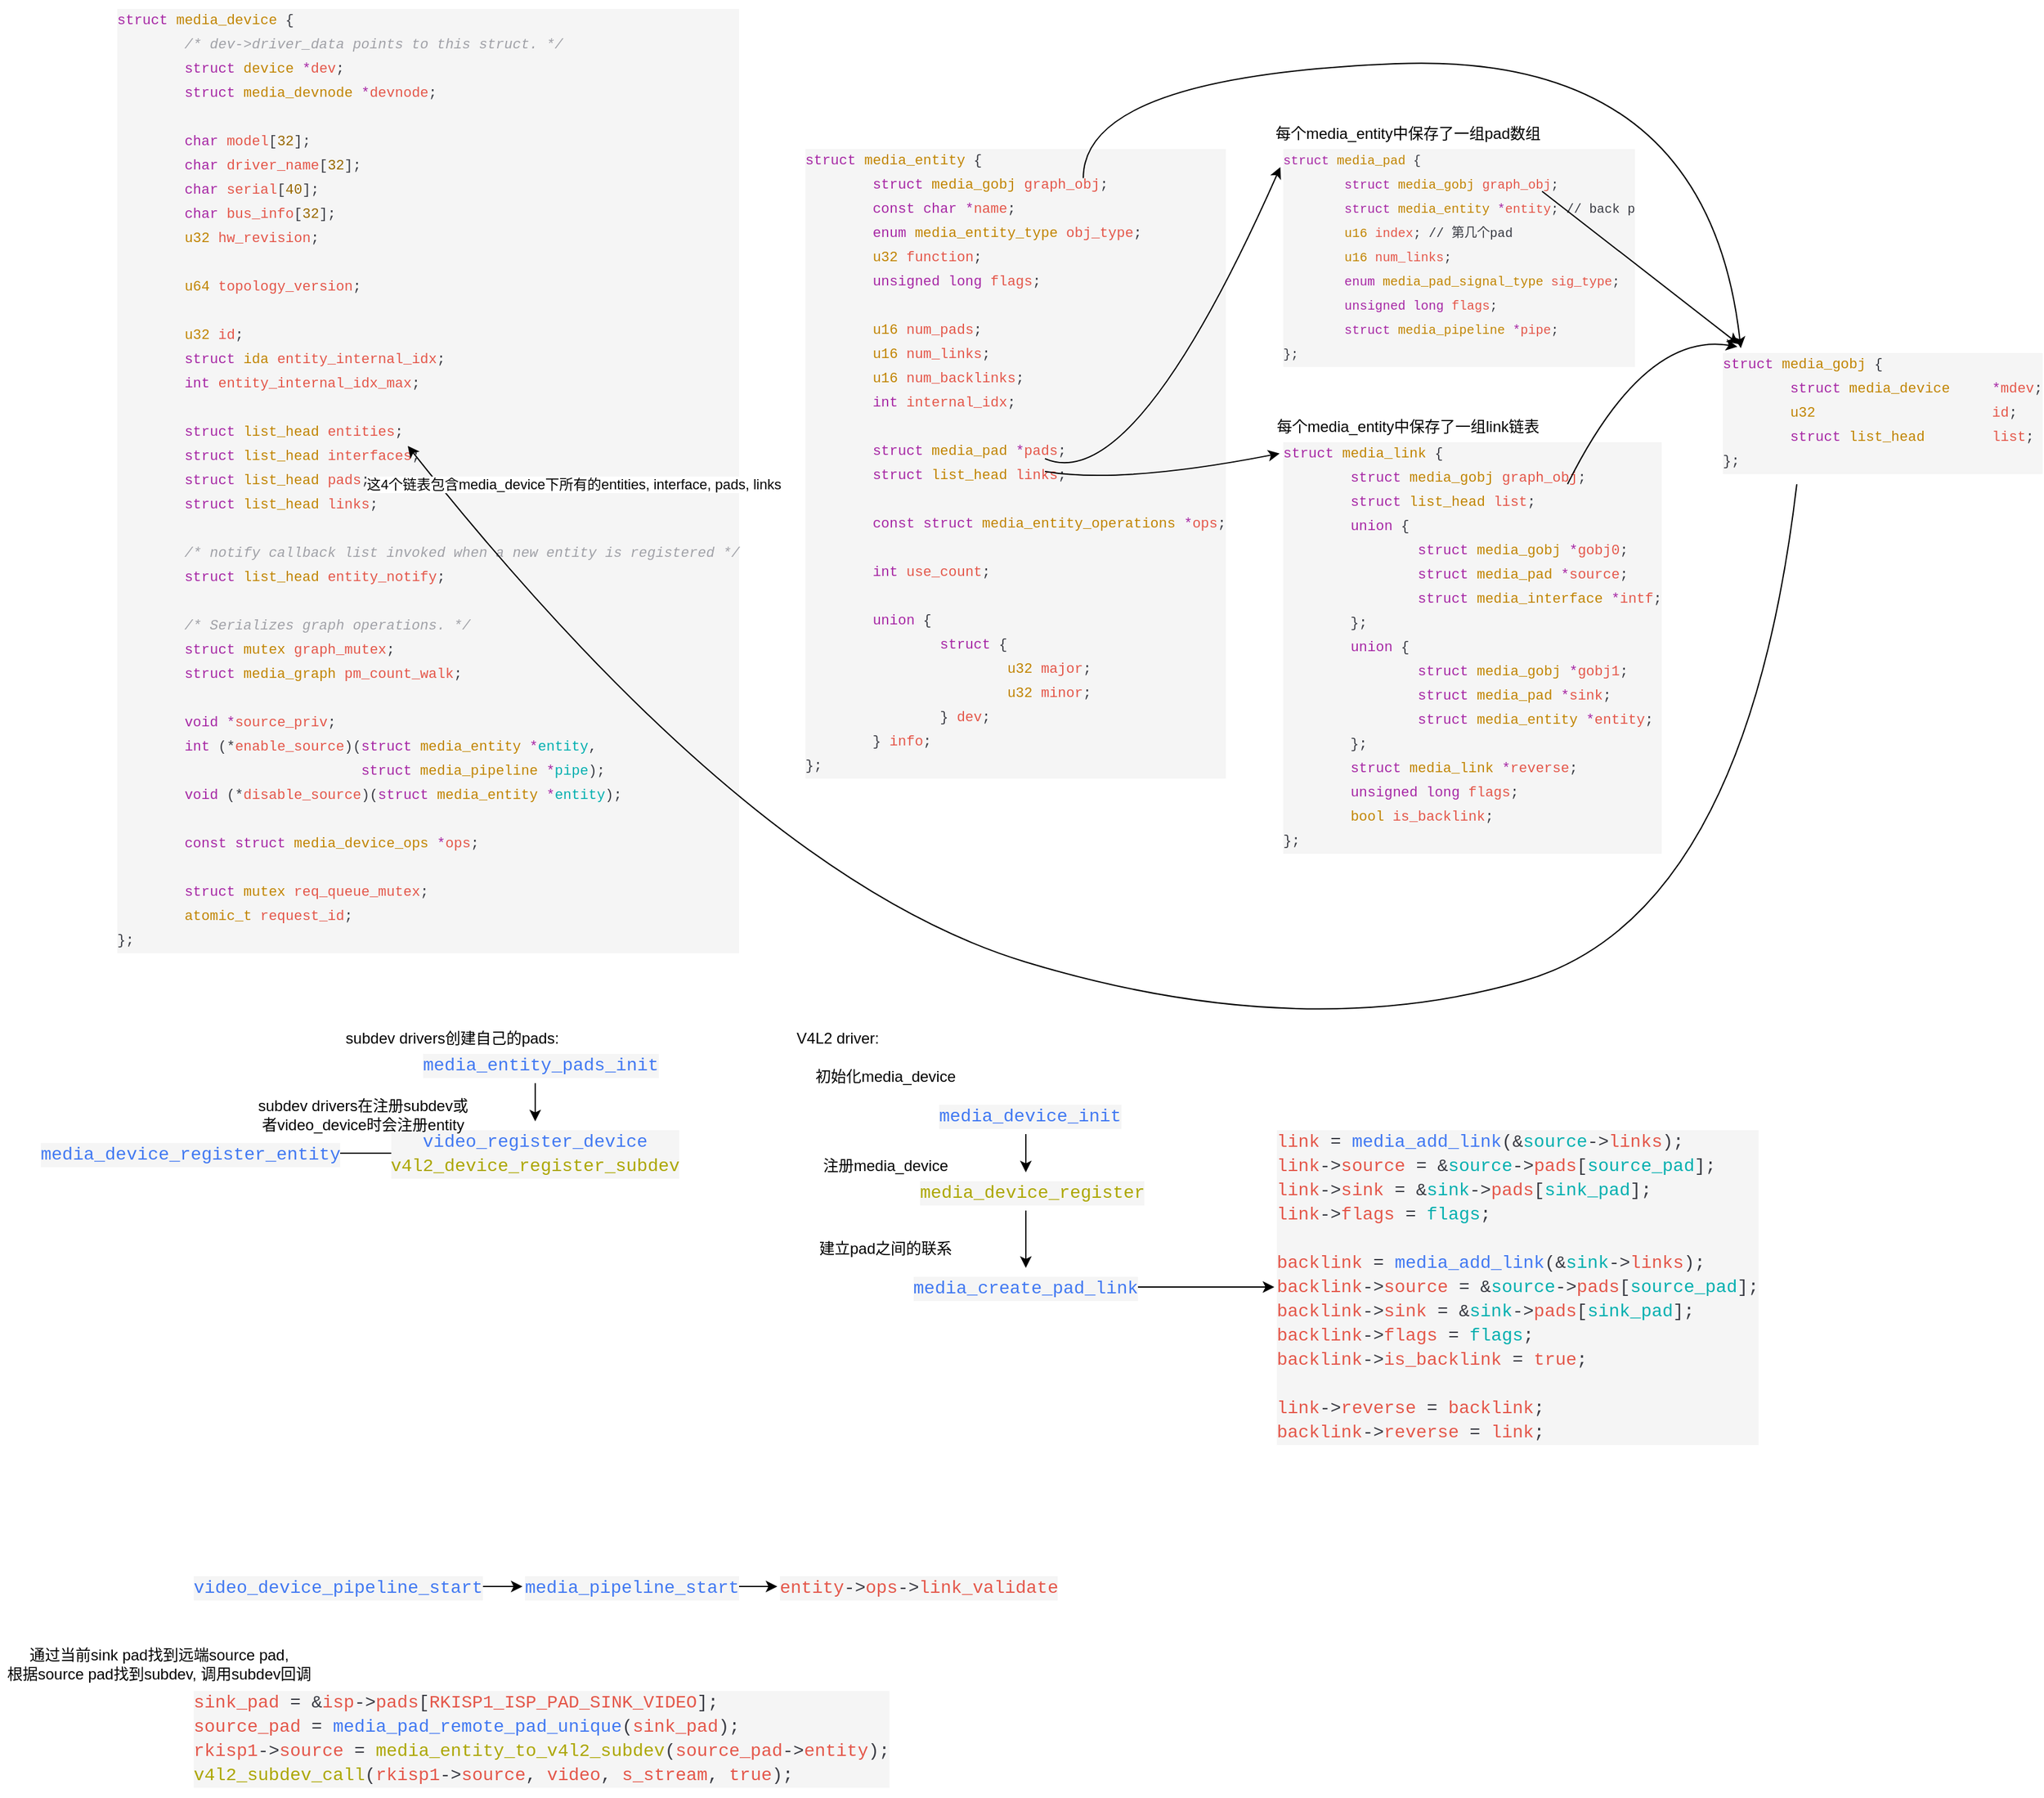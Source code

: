 <mxfile version="26.1.0">
  <diagram name="Page-1" id="z5G7YM2TTc3ziBkQhOQK">
    <mxGraphModel dx="1996" dy="1802" grid="1" gridSize="10" guides="1" tooltips="1" connect="1" arrows="1" fold="1" page="1" pageScale="1" pageWidth="827" pageHeight="1169" math="0" shadow="0">
      <root>
        <mxCell id="0" />
        <mxCell id="1" parent="0" />
        <mxCell id="y2ogkmQ-JljMTqqqrQBC-6" style="edgeStyle=orthogonalEdgeStyle;rounded=0;orthogonalLoop=1;jettySize=auto;html=1;exitX=0.5;exitY=1;exitDx=0;exitDy=0;entryX=0.5;entryY=0;entryDx=0;entryDy=0;" edge="1" parent="1" source="y2ogkmQ-JljMTqqqrQBC-1" target="y2ogkmQ-JljMTqqqrQBC-3">
          <mxGeometry relative="1" as="geometry" />
        </mxCell>
        <mxCell id="y2ogkmQ-JljMTqqqrQBC-1" value="&lt;div style=&quot;color: #383a42;background-color: #f5f5f5;font-family: Consolas, &#39;Courier New&#39;, monospace;font-weight: normal;font-size: 14px;line-height: 19px;white-space: pre;&quot;&gt;&lt;div&gt;&lt;span style=&quot;color: #aca600;&quot;&gt;media_device_register&lt;/span&gt;&lt;/div&gt;&lt;/div&gt;" style="text;whiteSpace=wrap;html=1;" vertex="1" parent="1">
          <mxGeometry x="230" y="200" width="170" height="30" as="geometry" />
        </mxCell>
        <mxCell id="y2ogkmQ-JljMTqqqrQBC-5" style="edgeStyle=orthogonalEdgeStyle;rounded=0;orthogonalLoop=1;jettySize=auto;html=1;entryX=0.5;entryY=0;entryDx=0;entryDy=0;" edge="1" parent="1" source="y2ogkmQ-JljMTqqqrQBC-2" target="y2ogkmQ-JljMTqqqrQBC-1">
          <mxGeometry relative="1" as="geometry" />
        </mxCell>
        <mxCell id="y2ogkmQ-JljMTqqqrQBC-2" value="&lt;div style=&quot;color: #383a42;background-color: #f5f5f5;font-family: Consolas, &#39;Courier New&#39;, monospace;font-weight: normal;font-size: 14px;line-height: 19px;white-space: pre;&quot;&gt;&lt;div&gt;&lt;span style=&quot;color: #4078f2;&quot;&gt;media_device_init&lt;/span&gt;&lt;/div&gt;&lt;/div&gt;" style="text;whiteSpace=wrap;html=1;" vertex="1" parent="1">
          <mxGeometry x="245" y="140" width="140" height="30" as="geometry" />
        </mxCell>
        <mxCell id="y2ogkmQ-JljMTqqqrQBC-34" value="" style="edgeStyle=orthogonalEdgeStyle;rounded=0;orthogonalLoop=1;jettySize=auto;html=1;" edge="1" parent="1" source="y2ogkmQ-JljMTqqqrQBC-3" target="y2ogkmQ-JljMTqqqrQBC-10">
          <mxGeometry relative="1" as="geometry" />
        </mxCell>
        <mxCell id="y2ogkmQ-JljMTqqqrQBC-3" value="&lt;div style=&quot;color: rgb(56, 58, 66); background-color: rgb(245, 245, 245); font-family: Consolas, &amp;quot;Courier New&amp;quot;, monospace; font-weight: normal; font-size: 14px; line-height: 19px; white-space: pre;&quot;&gt;&lt;div style=&quot;line-height: 19px;&quot;&gt;&lt;span style=&quot;color: rgb(64, 120, 242);&quot;&gt;media_create_pad_link&lt;/span&gt;&lt;br&gt;&lt;/div&gt;&lt;/div&gt;" style="text;whiteSpace=wrap;html=1;align=center;" vertex="1" parent="1">
          <mxGeometry x="230" y="275" width="170" height="30" as="geometry" />
        </mxCell>
        <mxCell id="y2ogkmQ-JljMTqqqrQBC-7" value="初始化media_device" style="text;html=1;align=center;verticalAlign=middle;whiteSpace=wrap;rounded=0;" vertex="1" parent="1">
          <mxGeometry x="140" y="110" width="130" height="30" as="geometry" />
        </mxCell>
        <mxCell id="y2ogkmQ-JljMTqqqrQBC-8" value="注册media_device" style="text;html=1;align=center;verticalAlign=middle;whiteSpace=wrap;rounded=0;" vertex="1" parent="1">
          <mxGeometry x="140" y="180" width="130" height="30" as="geometry" />
        </mxCell>
        <mxCell id="y2ogkmQ-JljMTqqqrQBC-9" value="建立pad之间的联系" style="text;html=1;align=center;verticalAlign=middle;whiteSpace=wrap;rounded=0;" vertex="1" parent="1">
          <mxGeometry x="140" y="245" width="130" height="30" as="geometry" />
        </mxCell>
        <mxCell id="y2ogkmQ-JljMTqqqrQBC-10" value="&lt;div style=&quot;color: rgb(56, 58, 66); background-color: rgb(245, 245, 245); font-family: Consolas, &amp;quot;Courier New&amp;quot;, monospace; font-weight: normal; font-size: 14px; line-height: 19px; white-space: pre;&quot;&gt;&lt;div&gt;&lt;span style=&quot;color: rgb(228, 86, 73);&quot;&gt;link&lt;/span&gt;&lt;span style=&quot;color: rgb(56, 58, 66);&quot;&gt; &lt;/span&gt;&lt;span style=&quot;color: rgb(56, 58, 66);&quot;&gt;=&lt;/span&gt;&lt;span style=&quot;color: rgb(56, 58, 66);&quot;&gt; &lt;/span&gt;&lt;span style=&quot;color: rgb(64, 120, 242);&quot;&gt;media_add_link&lt;/span&gt;&lt;span style=&quot;color: rgb(56, 58, 66);&quot;&gt;(&lt;/span&gt;&lt;span style=&quot;color: rgb(56, 58, 66);&quot;&gt;&amp;amp;&lt;/span&gt;&lt;span style=&quot;color: rgb(0, 175, 175);&quot;&gt;source&lt;/span&gt;&lt;span style=&quot;color: rgb(56, 58, 66);&quot;&gt;-&amp;gt;&lt;/span&gt;&lt;span style=&quot;color: rgb(228, 86, 73);&quot;&gt;links&lt;/span&gt;&lt;span style=&quot;color: rgb(56, 58, 66);&quot;&gt;);&lt;/span&gt;&lt;/div&gt;&lt;div&gt;&lt;span style=&quot;color: rgb(56, 58, 66);&quot;&gt;&lt;div style=&quot;line-height: 19px;&quot;&gt;&lt;div&gt;&lt;span style=&quot;color: rgb(228, 86, 73);&quot;&gt;link&lt;/span&gt;-&amp;gt;&lt;span style=&quot;color: rgb(228, 86, 73);&quot;&gt;source&lt;/span&gt; = &amp;amp;&lt;span style=&quot;color: rgb(0, 175, 175);&quot;&gt;source&lt;/span&gt;-&amp;gt;&lt;span style=&quot;color: rgb(228, 86, 73);&quot;&gt;pads&lt;/span&gt;[&lt;span style=&quot;color: rgb(0, 175, 175);&quot;&gt;source_pad&lt;/span&gt;];&lt;/div&gt;&lt;div&gt;&lt;span style=&quot;color: rgb(228, 86, 73);&quot;&gt;link&lt;/span&gt;-&amp;gt;&lt;span style=&quot;color: rgb(228, 86, 73);&quot;&gt;sink&lt;/span&gt; = &amp;amp;&lt;span style=&quot;color: rgb(0, 175, 175);&quot;&gt;sink&lt;/span&gt;-&amp;gt;&lt;span style=&quot;color: rgb(228, 86, 73);&quot;&gt;pads&lt;/span&gt;[&lt;span style=&quot;color: rgb(0, 175, 175);&quot;&gt;sink_pad&lt;/span&gt;];&lt;/div&gt;&lt;div&gt;&lt;span style=&quot;color: rgb(228, 86, 73);&quot;&gt;link&lt;/span&gt;-&amp;gt;&lt;span style=&quot;color: rgb(228, 86, 73);&quot;&gt;flags&lt;/span&gt; = &lt;span style=&quot;color: rgb(0, 175, 175);&quot;&gt;flags&lt;/span&gt;;&lt;/div&gt;&lt;div&gt;&lt;br&gt;&lt;/div&gt;&lt;div&gt;&lt;span style=&quot;background-color: light-dark(rgb(245, 245, 245), rgb(26, 26, 26)); color: rgb(228, 86, 73);&quot;&gt;backlink&lt;/span&gt;&lt;span style=&quot;color: light-dark(rgb(56, 58, 66), rgb(185, 187, 194)); background-color: light-dark(rgb(245, 245, 245), rgb(26, 26, 26));&quot;&gt; &lt;/span&gt;&lt;span style=&quot;color: light-dark(rgb(56, 58, 66), rgb(185, 187, 194)); background-color: light-dark(rgb(245, 245, 245), rgb(26, 26, 26));&quot;&gt;=&lt;/span&gt;&lt;span style=&quot;color: light-dark(rgb(56, 58, 66), rgb(185, 187, 194)); background-color: light-dark(rgb(245, 245, 245), rgb(26, 26, 26));&quot;&gt; &lt;/span&gt;&lt;span style=&quot;background-color: light-dark(rgb(245, 245, 245), rgb(26, 26, 26)); color: rgb(64, 120, 242);&quot;&gt;media_add_link&lt;/span&gt;&lt;span style=&quot;color: light-dark(rgb(56, 58, 66), rgb(185, 187, 194)); background-color: light-dark(rgb(245, 245, 245), rgb(26, 26, 26));&quot;&gt;(&lt;/span&gt;&lt;span style=&quot;color: light-dark(rgb(56, 58, 66), rgb(185, 187, 194)); background-color: light-dark(rgb(245, 245, 245), rgb(26, 26, 26));&quot;&gt;&amp;amp;&lt;/span&gt;&lt;span style=&quot;background-color: light-dark(rgb(245, 245, 245), rgb(26, 26, 26)); color: rgb(0, 175, 175);&quot;&gt;sink&lt;/span&gt;&lt;span style=&quot;color: light-dark(rgb(56, 58, 66), rgb(185, 187, 194)); background-color: light-dark(rgb(245, 245, 245), rgb(26, 26, 26));&quot;&gt;-&amp;gt;&lt;/span&gt;&lt;span style=&quot;background-color: light-dark(rgb(245, 245, 245), rgb(26, 26, 26)); color: rgb(228, 86, 73);&quot;&gt;links&lt;/span&gt;&lt;span style=&quot;color: light-dark(rgb(56, 58, 66), rgb(185, 187, 194)); background-color: light-dark(rgb(245, 245, 245), rgb(26, 26, 26));&quot;&gt;);&lt;/span&gt;&lt;/div&gt;&lt;div&gt;&lt;div style=&quot;line-height: 19px;&quot;&gt;&lt;div&gt;&lt;span style=&quot;color: rgb(228, 86, 73);&quot;&gt;backlink&lt;/span&gt;-&amp;gt;&lt;span style=&quot;color: rgb(228, 86, 73);&quot;&gt;source&lt;/span&gt; = &amp;amp;&lt;span style=&quot;color: rgb(0, 175, 175);&quot;&gt;source&lt;/span&gt;-&amp;gt;&lt;span style=&quot;color: rgb(228, 86, 73);&quot;&gt;pads&lt;/span&gt;[&lt;span style=&quot;color: rgb(0, 175, 175);&quot;&gt;source_pad&lt;/span&gt;];&lt;/div&gt;&lt;div&gt;&lt;span style=&quot;color: rgb(228, 86, 73);&quot;&gt;backlink&lt;/span&gt;-&amp;gt;&lt;span style=&quot;color: rgb(228, 86, 73);&quot;&gt;sink&lt;/span&gt; = &amp;amp;&lt;span style=&quot;color: rgb(0, 175, 175);&quot;&gt;sink&lt;/span&gt;-&amp;gt;&lt;span style=&quot;color: rgb(228, 86, 73);&quot;&gt;pads&lt;/span&gt;[&lt;span style=&quot;color: rgb(0, 175, 175);&quot;&gt;sink_pad&lt;/span&gt;];&lt;/div&gt;&lt;div&gt;&lt;span style=&quot;color: rgb(228, 86, 73);&quot;&gt;backlink&lt;/span&gt;-&amp;gt;&lt;span style=&quot;color: rgb(228, 86, 73);&quot;&gt;flags&lt;/span&gt; = &lt;span style=&quot;color: rgb(0, 175, 175);&quot;&gt;flags&lt;/span&gt;;&lt;/div&gt;&lt;div&gt;&lt;span style=&quot;color: rgb(228, 86, 73);&quot;&gt;backlink&lt;/span&gt;-&amp;gt;&lt;span style=&quot;color: rgb(228, 86, 73);&quot;&gt;is_backlink&lt;/span&gt; = &lt;span style=&quot;color: rgb(228, 86, 73);&quot;&gt;true&lt;/span&gt;;&lt;/div&gt;&lt;div&gt;&lt;br&gt;&lt;/div&gt;&lt;div&gt;&lt;div style=&quot;line-height: 19px;&quot;&gt;&lt;div&gt;&lt;span style=&quot;color: #e45649;&quot;&gt;link&lt;/span&gt;-&amp;gt;&lt;span style=&quot;color: #e45649;&quot;&gt;reverse&lt;/span&gt; = &lt;span style=&quot;color: #e45649;&quot;&gt;backlink&lt;/span&gt;;&lt;/div&gt;&lt;div&gt;&lt;span style=&quot;color: #e45649;&quot;&gt;backlink&lt;/span&gt;-&amp;gt;&lt;span style=&quot;color: #e45649;&quot;&gt;reverse&lt;/span&gt; = &lt;span style=&quot;color: #e45649;&quot;&gt;link&lt;/span&gt;;&lt;/div&gt;&lt;/div&gt;&lt;/div&gt;&lt;/div&gt;&lt;/div&gt;&lt;/div&gt;&lt;/span&gt;&lt;/div&gt;&lt;/div&gt;" style="text;whiteSpace=wrap;html=1;" vertex="1" parent="1">
          <mxGeometry x="510" y="160" width="350" height="260" as="geometry" />
        </mxCell>
        <mxCell id="y2ogkmQ-JljMTqqqrQBC-11" value="&lt;div style=&quot;color: rgb(56, 58, 66); background-color: rgb(245, 245, 245); font-family: Consolas, &amp;quot;Courier New&amp;quot;, monospace; font-weight: normal; line-height: 19px; white-space: pre;&quot;&gt;&lt;div style=&quot;&quot;&gt;&lt;font style=&quot;font-size: 11px;&quot;&gt;&lt;span style=&quot;color: rgb(166, 38, 164);&quot;&gt;struct&lt;/span&gt;&lt;span style=&quot;color: rgb(56, 58, 66);&quot;&gt; &lt;/span&gt;&lt;span style=&quot;color: rgb(193, 132, 1);&quot;&gt;media_link&lt;/span&gt;&lt;span style=&quot;color: rgb(56, 58, 66);&quot;&gt; {&lt;/span&gt;&lt;/font&gt;&lt;/div&gt;&lt;div style=&quot;&quot;&gt;&lt;font style=&quot;font-size: 11px;&quot;&gt;&lt;span style=&quot;color: rgb(56, 58, 66);&quot;&gt;&amp;nbsp; &amp;nbsp; &amp;nbsp; &amp;nbsp; &lt;/span&gt;&lt;span style=&quot;color: rgb(166, 38, 164);&quot;&gt;struct&lt;/span&gt;&lt;span style=&quot;color: rgb(56, 58, 66);&quot;&gt; &lt;/span&gt;&lt;span style=&quot;color: rgb(193, 132, 1);&quot;&gt;media_gobj&lt;/span&gt;&lt;span style=&quot;color: rgb(56, 58, 66);&quot;&gt; &lt;/span&gt;&lt;span style=&quot;color: rgb(228, 86, 73);&quot;&gt;graph_obj&lt;/span&gt;&lt;span style=&quot;color: rgb(56, 58, 66);&quot;&gt;;&lt;/span&gt;&lt;/font&gt;&lt;/div&gt;&lt;div style=&quot;&quot;&gt;&lt;font style=&quot;font-size: 11px;&quot;&gt;&lt;span style=&quot;color: rgb(56, 58, 66);&quot;&gt;&amp;nbsp; &amp;nbsp; &amp;nbsp; &amp;nbsp; &lt;/span&gt;&lt;span style=&quot;color: rgb(166, 38, 164);&quot;&gt;struct&lt;/span&gt;&lt;span style=&quot;color: rgb(56, 58, 66);&quot;&gt; &lt;/span&gt;&lt;span style=&quot;color: rgb(193, 132, 1);&quot;&gt;list_head&lt;/span&gt;&lt;span style=&quot;color: rgb(56, 58, 66);&quot;&gt; &lt;/span&gt;&lt;span style=&quot;color: rgb(228, 86, 73);&quot;&gt;list&lt;/span&gt;&lt;span style=&quot;color: rgb(56, 58, 66);&quot;&gt;;&lt;/span&gt;&lt;/font&gt;&lt;/div&gt;&lt;div style=&quot;&quot;&gt;&lt;font style=&quot;font-size: 11px;&quot;&gt;&lt;span style=&quot;color: rgb(56, 58, 66);&quot;&gt;&amp;nbsp; &amp;nbsp; &amp;nbsp; &amp;nbsp; &lt;/span&gt;&lt;span style=&quot;color: rgb(166, 38, 164);&quot;&gt;union&lt;/span&gt;&lt;span style=&quot;color: rgb(56, 58, 66);&quot;&gt; {&lt;/span&gt;&lt;/font&gt;&lt;/div&gt;&lt;div style=&quot;&quot;&gt;&lt;font style=&quot;font-size: 11px;&quot;&gt;&lt;span style=&quot;color: rgb(56, 58, 66);&quot;&gt;&amp;nbsp; &amp;nbsp; &amp;nbsp; &amp;nbsp; &amp;nbsp; &amp;nbsp; &amp;nbsp; &amp;nbsp; &lt;/span&gt;&lt;span style=&quot;color: rgb(166, 38, 164);&quot;&gt;struct&lt;/span&gt;&lt;span style=&quot;color: rgb(56, 58, 66);&quot;&gt; &lt;/span&gt;&lt;span style=&quot;color: rgb(193, 132, 1);&quot;&gt;media_gobj&lt;/span&gt;&lt;span style=&quot;color: rgb(56, 58, 66);&quot;&gt; &lt;/span&gt;&lt;span style=&quot;color: rgb(166, 38, 164);&quot;&gt;*&lt;/span&gt;&lt;span style=&quot;color: rgb(228, 86, 73);&quot;&gt;gobj0&lt;/span&gt;&lt;span style=&quot;color: rgb(56, 58, 66);&quot;&gt;;&lt;/span&gt;&lt;/font&gt;&lt;/div&gt;&lt;div style=&quot;&quot;&gt;&lt;font style=&quot;font-size: 11px;&quot;&gt;&lt;span style=&quot;color: rgb(56, 58, 66);&quot;&gt;&amp;nbsp; &amp;nbsp; &amp;nbsp; &amp;nbsp; &amp;nbsp; &amp;nbsp; &amp;nbsp; &amp;nbsp; &lt;/span&gt;&lt;span style=&quot;color: rgb(166, 38, 164);&quot;&gt;struct&lt;/span&gt;&lt;span style=&quot;color: rgb(56, 58, 66);&quot;&gt; &lt;/span&gt;&lt;span style=&quot;color: rgb(193, 132, 1);&quot;&gt;media_pad&lt;/span&gt;&lt;span style=&quot;color: rgb(56, 58, 66);&quot;&gt; &lt;/span&gt;&lt;span style=&quot;color: rgb(166, 38, 164);&quot;&gt;*&lt;/span&gt;&lt;span style=&quot;color: rgb(228, 86, 73);&quot;&gt;source&lt;/span&gt;&lt;span style=&quot;color: rgb(56, 58, 66);&quot;&gt;;&lt;/span&gt;&lt;/font&gt;&lt;/div&gt;&lt;div style=&quot;&quot;&gt;&lt;font style=&quot;font-size: 11px;&quot;&gt;&lt;span style=&quot;color: rgb(56, 58, 66);&quot;&gt;&amp;nbsp; &amp;nbsp; &amp;nbsp; &amp;nbsp; &amp;nbsp; &amp;nbsp; &amp;nbsp; &amp;nbsp; &lt;/span&gt;&lt;span style=&quot;color: rgb(166, 38, 164);&quot;&gt;struct&lt;/span&gt;&lt;span style=&quot;color: rgb(56, 58, 66);&quot;&gt; &lt;/span&gt;&lt;span style=&quot;color: rgb(193, 132, 1);&quot;&gt;media_interface&lt;/span&gt;&lt;span style=&quot;color: rgb(56, 58, 66);&quot;&gt; &lt;/span&gt;&lt;span style=&quot;color: rgb(166, 38, 164);&quot;&gt;*&lt;/span&gt;&lt;span style=&quot;color: rgb(228, 86, 73);&quot;&gt;intf&lt;/span&gt;&lt;span style=&quot;color: rgb(56, 58, 66);&quot;&gt;;&lt;/span&gt;&lt;/font&gt;&lt;/div&gt;&lt;div style=&quot;&quot;&gt;&lt;span style=&quot;color: rgb(56, 58, 66);&quot;&gt;&lt;font style=&quot;font-size: 11px;&quot;&gt;&amp;nbsp; &amp;nbsp; &amp;nbsp; &amp;nbsp; };&lt;/font&gt;&lt;/span&gt;&lt;/div&gt;&lt;div style=&quot;&quot;&gt;&lt;font style=&quot;font-size: 11px;&quot;&gt;&lt;span style=&quot;color: rgb(56, 58, 66);&quot;&gt;&amp;nbsp; &amp;nbsp; &amp;nbsp; &amp;nbsp; &lt;/span&gt;&lt;span style=&quot;color: rgb(166, 38, 164);&quot;&gt;union&lt;/span&gt;&lt;span style=&quot;color: rgb(56, 58, 66);&quot;&gt; {&lt;/span&gt;&lt;/font&gt;&lt;/div&gt;&lt;div style=&quot;&quot;&gt;&lt;font style=&quot;font-size: 11px;&quot;&gt;&lt;span style=&quot;color: rgb(56, 58, 66);&quot;&gt;&amp;nbsp; &amp;nbsp; &amp;nbsp; &amp;nbsp; &amp;nbsp; &amp;nbsp; &amp;nbsp; &amp;nbsp; &lt;/span&gt;&lt;span style=&quot;color: rgb(166, 38, 164);&quot;&gt;struct&lt;/span&gt;&lt;span style=&quot;color: rgb(56, 58, 66);&quot;&gt; &lt;/span&gt;&lt;span style=&quot;color: rgb(193, 132, 1);&quot;&gt;media_gobj&lt;/span&gt;&lt;span style=&quot;color: rgb(56, 58, 66);&quot;&gt; &lt;/span&gt;&lt;span style=&quot;color: rgb(166, 38, 164);&quot;&gt;*&lt;/span&gt;&lt;span style=&quot;color: rgb(228, 86, 73);&quot;&gt;gobj1&lt;/span&gt;&lt;span style=&quot;color: rgb(56, 58, 66);&quot;&gt;;&lt;/span&gt;&lt;/font&gt;&lt;/div&gt;&lt;div style=&quot;&quot;&gt;&lt;font style=&quot;font-size: 11px;&quot;&gt;&lt;span style=&quot;color: rgb(56, 58, 66);&quot;&gt;&amp;nbsp; &amp;nbsp; &amp;nbsp; &amp;nbsp; &amp;nbsp; &amp;nbsp; &amp;nbsp; &amp;nbsp; &lt;/span&gt;&lt;span style=&quot;color: rgb(166, 38, 164);&quot;&gt;struct&lt;/span&gt;&lt;span style=&quot;color: rgb(56, 58, 66);&quot;&gt; &lt;/span&gt;&lt;span style=&quot;color: rgb(193, 132, 1);&quot;&gt;media_pad&lt;/span&gt;&lt;span style=&quot;color: rgb(56, 58, 66);&quot;&gt; &lt;/span&gt;&lt;span style=&quot;color: rgb(166, 38, 164);&quot;&gt;*&lt;/span&gt;&lt;span style=&quot;color: rgb(228, 86, 73);&quot;&gt;sink&lt;/span&gt;&lt;span style=&quot;color: rgb(56, 58, 66);&quot;&gt;;&lt;/span&gt;&lt;/font&gt;&lt;/div&gt;&lt;div style=&quot;&quot;&gt;&lt;font style=&quot;font-size: 11px;&quot;&gt;&lt;span style=&quot;color: rgb(56, 58, 66);&quot;&gt;&amp;nbsp; &amp;nbsp; &amp;nbsp; &amp;nbsp; &amp;nbsp; &amp;nbsp; &amp;nbsp; &amp;nbsp; &lt;/span&gt;&lt;span style=&quot;color: rgb(166, 38, 164);&quot;&gt;struct&lt;/span&gt;&lt;span style=&quot;color: rgb(56, 58, 66);&quot;&gt; &lt;/span&gt;&lt;span style=&quot;color: rgb(193, 132, 1);&quot;&gt;media_entity&lt;/span&gt;&lt;span style=&quot;color: rgb(56, 58, 66);&quot;&gt; &lt;/span&gt;&lt;span style=&quot;color: rgb(166, 38, 164);&quot;&gt;*&lt;/span&gt;&lt;span style=&quot;color: rgb(228, 86, 73);&quot;&gt;entity&lt;/span&gt;&lt;span style=&quot;color: rgb(56, 58, 66);&quot;&gt;;&lt;/span&gt;&lt;/font&gt;&lt;/div&gt;&lt;div style=&quot;&quot;&gt;&lt;span style=&quot;color: rgb(56, 58, 66);&quot;&gt;&lt;font style=&quot;font-size: 11px;&quot;&gt;&amp;nbsp; &amp;nbsp; &amp;nbsp; &amp;nbsp; };&lt;/font&gt;&lt;/span&gt;&lt;/div&gt;&lt;div style=&quot;&quot;&gt;&lt;font style=&quot;font-size: 11px;&quot;&gt;&lt;span style=&quot;color: rgb(56, 58, 66);&quot;&gt;&amp;nbsp; &amp;nbsp; &amp;nbsp; &amp;nbsp; &lt;/span&gt;&lt;span style=&quot;color: rgb(166, 38, 164);&quot;&gt;struct&lt;/span&gt;&lt;span style=&quot;color: rgb(56, 58, 66);&quot;&gt; &lt;/span&gt;&lt;span style=&quot;color: rgb(193, 132, 1);&quot;&gt;media_link&lt;/span&gt;&lt;span style=&quot;color: rgb(56, 58, 66);&quot;&gt; &lt;/span&gt;&lt;span style=&quot;color: rgb(166, 38, 164);&quot;&gt;*&lt;/span&gt;&lt;span style=&quot;color: rgb(228, 86, 73);&quot;&gt;reverse&lt;/span&gt;&lt;span style=&quot;color: rgb(56, 58, 66);&quot;&gt;;&lt;/span&gt;&lt;/font&gt;&lt;/div&gt;&lt;div style=&quot;&quot;&gt;&lt;font style=&quot;font-size: 11px;&quot;&gt;&lt;span style=&quot;color: rgb(56, 58, 66);&quot;&gt;&amp;nbsp; &amp;nbsp; &amp;nbsp; &amp;nbsp; &lt;/span&gt;&lt;span style=&quot;color: rgb(166, 38, 164);&quot;&gt;unsigned&lt;/span&gt;&lt;span style=&quot;color: rgb(56, 58, 66);&quot;&gt; &lt;/span&gt;&lt;span style=&quot;color: rgb(166, 38, 164);&quot;&gt;long&lt;/span&gt;&lt;span style=&quot;color: rgb(56, 58, 66);&quot;&gt; &lt;/span&gt;&lt;span style=&quot;color: rgb(228, 86, 73);&quot;&gt;flags&lt;/span&gt;&lt;span style=&quot;color: rgb(56, 58, 66);&quot;&gt;;&lt;/span&gt;&lt;/font&gt;&lt;/div&gt;&lt;div style=&quot;&quot;&gt;&lt;font style=&quot;font-size: 11px;&quot;&gt;&lt;span style=&quot;color: rgb(56, 58, 66);&quot;&gt;&amp;nbsp; &amp;nbsp; &amp;nbsp; &amp;nbsp; &lt;/span&gt;&lt;span style=&quot;color: rgb(193, 132, 1);&quot;&gt;bool&lt;/span&gt;&lt;span style=&quot;color: rgb(56, 58, 66);&quot;&gt; &lt;/span&gt;&lt;span style=&quot;color: rgb(228, 86, 73);&quot;&gt;is_backlink&lt;/span&gt;&lt;span style=&quot;color: rgb(56, 58, 66);&quot;&gt;;&lt;/span&gt;&lt;/font&gt;&lt;/div&gt;&lt;div style=&quot;&quot;&gt;&lt;span style=&quot;color: rgb(56, 58, 66);&quot;&gt;&lt;font style=&quot;font-size: 11px;&quot;&gt;};&lt;/font&gt;&lt;/span&gt;&lt;/div&gt;&lt;/div&gt;" style="text;whiteSpace=wrap;html=1;" vertex="1" parent="1">
          <mxGeometry x="515" y="-380" width="280" height="330" as="geometry" />
        </mxCell>
        <mxCell id="y2ogkmQ-JljMTqqqrQBC-12" value="&lt;div style=&quot;color: rgb(56, 58, 66); background-color: rgb(245, 245, 245); font-family: Consolas, &amp;quot;Courier New&amp;quot;, monospace; font-weight: normal; line-height: 19px; white-space: pre;&quot;&gt;&lt;div style=&quot;&quot;&gt;&lt;font style=&quot;font-size: 11px;&quot;&gt;&lt;span style=&quot;color: rgb(166, 38, 164);&quot;&gt;struct&lt;/span&gt;&lt;span style=&quot;color: rgb(56, 58, 66);&quot;&gt; &lt;/span&gt;&lt;span style=&quot;color: rgb(193, 132, 1);&quot;&gt;media_entity&lt;/span&gt;&lt;span style=&quot;color: rgb(56, 58, 66);&quot;&gt; {&lt;/span&gt;&lt;/font&gt;&lt;/div&gt;&lt;div style=&quot;&quot;&gt;&lt;font style=&quot;font-size: 11px;&quot;&gt;&lt;span style=&quot;color: rgb(56, 58, 66);&quot;&gt;&amp;nbsp; &amp;nbsp; &amp;nbsp; &amp;nbsp; &lt;/span&gt;&lt;span style=&quot;color: rgb(166, 38, 164);&quot;&gt;struct&lt;/span&gt;&lt;span style=&quot;color: rgb(56, 58, 66);&quot;&gt; &lt;/span&gt;&lt;span style=&quot;color: rgb(193, 132, 1);&quot;&gt;media_gobj&lt;/span&gt;&lt;span style=&quot;color: rgb(56, 58, 66);&quot;&gt; &lt;/span&gt;&lt;span style=&quot;color: rgb(228, 86, 73);&quot;&gt;graph_obj&lt;/span&gt;&lt;span style=&quot;color: rgb(56, 58, 66);&quot;&gt;;&lt;/span&gt;&lt;/font&gt;&lt;/div&gt;&lt;div style=&quot;&quot;&gt;&lt;font style=&quot;font-size: 11px;&quot;&gt;&lt;span style=&quot;color: rgb(56, 58, 66);&quot;&gt;&amp;nbsp; &amp;nbsp; &amp;nbsp; &amp;nbsp; &lt;/span&gt;&lt;span style=&quot;color: rgb(166, 38, 164);&quot;&gt;const&lt;/span&gt;&lt;span style=&quot;color: rgb(56, 58, 66);&quot;&gt; &lt;/span&gt;&lt;span style=&quot;color: rgb(166, 38, 164);&quot;&gt;char&lt;/span&gt;&lt;span style=&quot;color: rgb(56, 58, 66);&quot;&gt; &lt;/span&gt;&lt;span style=&quot;color: rgb(166, 38, 164);&quot;&gt;*&lt;/span&gt;&lt;span style=&quot;color: rgb(228, 86, 73);&quot;&gt;name&lt;/span&gt;&lt;span style=&quot;color: rgb(56, 58, 66);&quot;&gt;;&lt;/span&gt;&lt;/font&gt;&lt;/div&gt;&lt;div style=&quot;&quot;&gt;&lt;font style=&quot;font-size: 11px;&quot;&gt;&lt;span style=&quot;color: rgb(56, 58, 66);&quot;&gt;&amp;nbsp; &amp;nbsp; &amp;nbsp; &amp;nbsp; &lt;/span&gt;&lt;span style=&quot;color: rgb(166, 38, 164);&quot;&gt;enum&lt;/span&gt;&lt;span style=&quot;color: rgb(56, 58, 66);&quot;&gt; &lt;/span&gt;&lt;span style=&quot;color: rgb(193, 132, 1);&quot;&gt;media_entity_type&lt;/span&gt;&lt;span style=&quot;color: rgb(56, 58, 66);&quot;&gt; &lt;/span&gt;&lt;span style=&quot;color: rgb(228, 86, 73);&quot;&gt;obj_type&lt;/span&gt;&lt;span style=&quot;color: rgb(56, 58, 66);&quot;&gt;;&lt;/span&gt;&lt;/font&gt;&lt;/div&gt;&lt;div style=&quot;&quot;&gt;&lt;font style=&quot;font-size: 11px;&quot;&gt;&lt;span style=&quot;color: rgb(56, 58, 66);&quot;&gt;&amp;nbsp; &amp;nbsp; &amp;nbsp; &amp;nbsp; &lt;/span&gt;&lt;span style=&quot;color: rgb(193, 132, 1);&quot;&gt;u32&lt;/span&gt;&lt;span style=&quot;color: rgb(56, 58, 66);&quot;&gt; &lt;/span&gt;&lt;span style=&quot;color: rgb(228, 86, 73);&quot;&gt;function&lt;/span&gt;&lt;span style=&quot;color: rgb(56, 58, 66);&quot;&gt;;&lt;/span&gt;&lt;/font&gt;&lt;/div&gt;&lt;div style=&quot;&quot;&gt;&lt;font style=&quot;font-size: 11px;&quot;&gt;&lt;span style=&quot;color: rgb(56, 58, 66);&quot;&gt;&amp;nbsp; &amp;nbsp; &amp;nbsp; &amp;nbsp; &lt;/span&gt;&lt;span style=&quot;color: rgb(166, 38, 164);&quot;&gt;unsigned&lt;/span&gt;&lt;span style=&quot;color: rgb(56, 58, 66);&quot;&gt; &lt;/span&gt;&lt;span style=&quot;color: rgb(166, 38, 164);&quot;&gt;long&lt;/span&gt;&lt;span style=&quot;color: rgb(56, 58, 66);&quot;&gt; &lt;/span&gt;&lt;span style=&quot;color: rgb(228, 86, 73);&quot;&gt;flags&lt;/span&gt;&lt;span style=&quot;color: rgb(56, 58, 66);&quot;&gt;;&lt;/span&gt;&lt;/font&gt;&lt;/div&gt;&lt;font style=&quot;font-size: 11px;&quot;&gt;&lt;br&gt;&lt;/font&gt;&lt;div style=&quot;&quot;&gt;&lt;font style=&quot;font-size: 11px;&quot;&gt;&lt;span style=&quot;color: rgb(56, 58, 66);&quot;&gt;&amp;nbsp; &amp;nbsp; &amp;nbsp; &amp;nbsp; &lt;/span&gt;&lt;span style=&quot;color: rgb(193, 132, 1);&quot;&gt;u16&lt;/span&gt;&lt;span style=&quot;color: rgb(56, 58, 66);&quot;&gt; &lt;/span&gt;&lt;span style=&quot;color: rgb(228, 86, 73);&quot;&gt;num_pads&lt;/span&gt;&lt;span style=&quot;color: rgb(56, 58, 66);&quot;&gt;;&lt;/span&gt;&lt;/font&gt;&lt;/div&gt;&lt;div style=&quot;&quot;&gt;&lt;font style=&quot;font-size: 11px;&quot;&gt;&lt;span style=&quot;color: rgb(56, 58, 66);&quot;&gt;&amp;nbsp; &amp;nbsp; &amp;nbsp; &amp;nbsp; &lt;/span&gt;&lt;span style=&quot;color: rgb(193, 132, 1);&quot;&gt;u16&lt;/span&gt;&lt;span style=&quot;color: rgb(56, 58, 66);&quot;&gt; &lt;/span&gt;&lt;span style=&quot;color: rgb(228, 86, 73);&quot;&gt;num_links&lt;/span&gt;&lt;span style=&quot;color: rgb(56, 58, 66);&quot;&gt;;&lt;/span&gt;&lt;/font&gt;&lt;/div&gt;&lt;div style=&quot;&quot;&gt;&lt;font style=&quot;font-size: 11px;&quot;&gt;&lt;span style=&quot;color: rgb(56, 58, 66);&quot;&gt;&amp;nbsp; &amp;nbsp; &amp;nbsp; &amp;nbsp; &lt;/span&gt;&lt;span style=&quot;color: rgb(193, 132, 1);&quot;&gt;u16&lt;/span&gt;&lt;span style=&quot;color: rgb(56, 58, 66);&quot;&gt; &lt;/span&gt;&lt;span style=&quot;color: rgb(228, 86, 73);&quot;&gt;num_backlinks&lt;/span&gt;&lt;span style=&quot;color: rgb(56, 58, 66);&quot;&gt;;&lt;/span&gt;&lt;/font&gt;&lt;/div&gt;&lt;div style=&quot;&quot;&gt;&lt;font style=&quot;font-size: 11px;&quot;&gt;&lt;span style=&quot;color: rgb(56, 58, 66);&quot;&gt;&amp;nbsp; &amp;nbsp; &amp;nbsp; &amp;nbsp; &lt;/span&gt;&lt;span style=&quot;color: rgb(166, 38, 164);&quot;&gt;int&lt;/span&gt;&lt;span style=&quot;color: rgb(56, 58, 66);&quot;&gt; &lt;/span&gt;&lt;span style=&quot;color: rgb(228, 86, 73);&quot;&gt;internal_idx&lt;/span&gt;&lt;span style=&quot;color: rgb(56, 58, 66);&quot;&gt;;&lt;/span&gt;&lt;/font&gt;&lt;/div&gt;&lt;font style=&quot;font-size: 11px;&quot;&gt;&lt;br&gt;&lt;/font&gt;&lt;div style=&quot;&quot;&gt;&lt;font style=&quot;font-size: 11px;&quot;&gt;&lt;span style=&quot;color: rgb(56, 58, 66);&quot;&gt;&amp;nbsp; &amp;nbsp; &amp;nbsp; &amp;nbsp; &lt;/span&gt;&lt;span style=&quot;color: rgb(166, 38, 164);&quot;&gt;struct&lt;/span&gt;&lt;span style=&quot;color: rgb(56, 58, 66);&quot;&gt; &lt;/span&gt;&lt;span style=&quot;color: rgb(193, 132, 1);&quot;&gt;media_pad&lt;/span&gt;&lt;span style=&quot;color: rgb(56, 58, 66);&quot;&gt; &lt;/span&gt;&lt;span style=&quot;color: rgb(166, 38, 164);&quot;&gt;*&lt;/span&gt;&lt;span style=&quot;color: rgb(228, 86, 73);&quot;&gt;pads&lt;/span&gt;&lt;span style=&quot;color: rgb(56, 58, 66);&quot;&gt;;&lt;/span&gt;&lt;/font&gt;&lt;/div&gt;&lt;div style=&quot;&quot;&gt;&lt;font style=&quot;font-size: 11px;&quot;&gt;&lt;span style=&quot;color: rgb(56, 58, 66);&quot;&gt;&amp;nbsp; &amp;nbsp; &amp;nbsp; &amp;nbsp; &lt;/span&gt;&lt;span style=&quot;color: rgb(166, 38, 164);&quot;&gt;struct&lt;/span&gt;&lt;span style=&quot;color: rgb(56, 58, 66);&quot;&gt; &lt;/span&gt;&lt;span style=&quot;color: rgb(193, 132, 1);&quot;&gt;list_head&lt;/span&gt;&lt;span style=&quot;color: rgb(56, 58, 66);&quot;&gt; &lt;/span&gt;&lt;span style=&quot;color: rgb(228, 86, 73);&quot;&gt;links&lt;/span&gt;&lt;span style=&quot;color: rgb(56, 58, 66);&quot;&gt;;&lt;/span&gt;&lt;/font&gt;&lt;/div&gt;&lt;font style=&quot;font-size: 11px;&quot;&gt;&lt;br&gt;&lt;/font&gt;&lt;div style=&quot;&quot;&gt;&lt;font style=&quot;font-size: 11px;&quot;&gt;&lt;span style=&quot;color: rgb(56, 58, 66);&quot;&gt;&amp;nbsp; &amp;nbsp; &amp;nbsp; &amp;nbsp; &lt;/span&gt;&lt;span style=&quot;color: rgb(166, 38, 164);&quot;&gt;const&lt;/span&gt;&lt;span style=&quot;color: rgb(56, 58, 66);&quot;&gt; &lt;/span&gt;&lt;span style=&quot;color: rgb(166, 38, 164);&quot;&gt;struct&lt;/span&gt;&lt;span style=&quot;color: rgb(56, 58, 66);&quot;&gt; &lt;/span&gt;&lt;span style=&quot;color: rgb(193, 132, 1);&quot;&gt;media_entity_operations&lt;/span&gt;&lt;span style=&quot;color: rgb(56, 58, 66);&quot;&gt; &lt;/span&gt;&lt;span style=&quot;color: rgb(166, 38, 164);&quot;&gt;*&lt;/span&gt;&lt;span style=&quot;color: rgb(228, 86, 73);&quot;&gt;ops&lt;/span&gt;&lt;span style=&quot;color: rgb(56, 58, 66);&quot;&gt;;&lt;/span&gt;&lt;/font&gt;&lt;/div&gt;&lt;font style=&quot;font-size: 11px;&quot;&gt;&lt;br&gt;&lt;/font&gt;&lt;div style=&quot;&quot;&gt;&lt;font style=&quot;font-size: 11px;&quot;&gt;&lt;span style=&quot;color: rgb(56, 58, 66);&quot;&gt;&amp;nbsp; &amp;nbsp; &amp;nbsp; &amp;nbsp; &lt;/span&gt;&lt;span style=&quot;color: rgb(166, 38, 164);&quot;&gt;int&lt;/span&gt;&lt;span style=&quot;color: rgb(56, 58, 66);&quot;&gt; &lt;/span&gt;&lt;span style=&quot;color: rgb(228, 86, 73);&quot;&gt;use_count&lt;/span&gt;&lt;span style=&quot;color: rgb(56, 58, 66);&quot;&gt;;&lt;/span&gt;&lt;/font&gt;&lt;/div&gt;&lt;font style=&quot;font-size: 11px;&quot;&gt;&lt;br&gt;&lt;/font&gt;&lt;div style=&quot;&quot;&gt;&lt;font style=&quot;font-size: 11px;&quot;&gt;&lt;span style=&quot;color: rgb(56, 58, 66);&quot;&gt;&amp;nbsp; &amp;nbsp; &amp;nbsp; &amp;nbsp; &lt;/span&gt;&lt;span style=&quot;color: rgb(166, 38, 164);&quot;&gt;union&lt;/span&gt;&lt;span style=&quot;color: rgb(56, 58, 66);&quot;&gt; {&lt;/span&gt;&lt;/font&gt;&lt;/div&gt;&lt;div style=&quot;&quot;&gt;&lt;font style=&quot;font-size: 11px;&quot;&gt;&lt;span style=&quot;color: rgb(56, 58, 66);&quot;&gt;&amp;nbsp; &amp;nbsp; &amp;nbsp; &amp;nbsp; &amp;nbsp; &amp;nbsp; &amp;nbsp; &amp;nbsp; &lt;/span&gt;&lt;span style=&quot;color: rgb(166, 38, 164);&quot;&gt;struct&lt;/span&gt;&lt;span style=&quot;color: rgb(56, 58, 66);&quot;&gt; {&lt;/span&gt;&lt;/font&gt;&lt;/div&gt;&lt;div style=&quot;&quot;&gt;&lt;font style=&quot;font-size: 11px;&quot;&gt;&lt;span style=&quot;color: rgb(56, 58, 66);&quot;&gt;&amp;nbsp; &amp;nbsp; &amp;nbsp; &amp;nbsp; &amp;nbsp; &amp;nbsp; &amp;nbsp; &amp;nbsp; &amp;nbsp; &amp;nbsp; &amp;nbsp; &amp;nbsp; &lt;/span&gt;&lt;span style=&quot;color: rgb(193, 132, 1);&quot;&gt;u32&lt;/span&gt;&lt;span style=&quot;color: rgb(56, 58, 66);&quot;&gt; &lt;/span&gt;&lt;span style=&quot;color: rgb(228, 86, 73);&quot;&gt;major&lt;/span&gt;&lt;span style=&quot;color: rgb(56, 58, 66);&quot;&gt;;&lt;/span&gt;&lt;/font&gt;&lt;/div&gt;&lt;div style=&quot;&quot;&gt;&lt;font style=&quot;font-size: 11px;&quot;&gt;&lt;span style=&quot;color: rgb(56, 58, 66);&quot;&gt;&amp;nbsp; &amp;nbsp; &amp;nbsp; &amp;nbsp; &amp;nbsp; &amp;nbsp; &amp;nbsp; &amp;nbsp; &amp;nbsp; &amp;nbsp; &amp;nbsp; &amp;nbsp; &lt;/span&gt;&lt;span style=&quot;color: rgb(193, 132, 1);&quot;&gt;u32&lt;/span&gt;&lt;span style=&quot;color: rgb(56, 58, 66);&quot;&gt; &lt;/span&gt;&lt;span style=&quot;color: rgb(228, 86, 73);&quot;&gt;minor&lt;/span&gt;&lt;span style=&quot;color: rgb(56, 58, 66);&quot;&gt;;&lt;/span&gt;&lt;/font&gt;&lt;/div&gt;&lt;div style=&quot;&quot;&gt;&lt;font style=&quot;font-size: 11px;&quot;&gt;&lt;span style=&quot;color: rgb(56, 58, 66);&quot;&gt;&amp;nbsp; &amp;nbsp; &amp;nbsp; &amp;nbsp; &amp;nbsp; &amp;nbsp; &amp;nbsp; &amp;nbsp; } &lt;/span&gt;&lt;span style=&quot;color: rgb(228, 86, 73);&quot;&gt;dev&lt;/span&gt;&lt;span style=&quot;color: rgb(56, 58, 66);&quot;&gt;;&lt;/span&gt;&lt;/font&gt;&lt;/div&gt;&lt;div style=&quot;&quot;&gt;&lt;font style=&quot;font-size: 11px;&quot;&gt;&lt;span style=&quot;color: rgb(56, 58, 66);&quot;&gt;&amp;nbsp; &amp;nbsp; &amp;nbsp; &amp;nbsp; } &lt;/span&gt;&lt;span style=&quot;color: rgb(228, 86, 73);&quot;&gt;info&lt;/span&gt;&lt;span style=&quot;color: rgb(56, 58, 66);&quot;&gt;;&lt;/span&gt;&lt;/font&gt;&lt;/div&gt;&lt;div style=&quot;&quot;&gt;&lt;span style=&quot;color: rgb(56, 58, 66);&quot;&gt;&lt;font style=&quot;font-size: 11px;&quot;&gt;};&lt;/font&gt;&lt;/span&gt;&lt;/div&gt;&lt;/div&gt;" style="text;whiteSpace=wrap;html=1;" vertex="1" parent="1">
          <mxGeometry x="140" y="-610" width="310" height="505" as="geometry" />
        </mxCell>
        <mxCell id="y2ogkmQ-JljMTqqqrQBC-13" value="" style="curved=1;endArrow=classic;html=1;rounded=0;entryX=-0.003;entryY=0.048;entryDx=0;entryDy=0;entryPerimeter=0;" edge="1" parent="1" target="y2ogkmQ-JljMTqqqrQBC-11">
          <mxGeometry width="50" height="50" relative="1" as="geometry">
            <mxPoint x="330" y="-350" as="sourcePoint" />
            <mxPoint x="390" y="-390" as="targetPoint" />
            <Array as="points">
              <mxPoint x="390" y="-340" />
            </Array>
          </mxGeometry>
        </mxCell>
        <mxCell id="y2ogkmQ-JljMTqqqrQBC-14" value="每个media_entity中保存了一组link链表" style="text;html=1;align=center;verticalAlign=middle;whiteSpace=wrap;rounded=0;" vertex="1" parent="1">
          <mxGeometry x="500" y="-400" width="230" height="30" as="geometry" />
        </mxCell>
        <mxCell id="y2ogkmQ-JljMTqqqrQBC-26" value="" style="edgeStyle=orthogonalEdgeStyle;rounded=0;orthogonalLoop=1;jettySize=auto;html=1;" edge="1" parent="1" source="y2ogkmQ-JljMTqqqrQBC-15" target="y2ogkmQ-JljMTqqqrQBC-25">
          <mxGeometry relative="1" as="geometry" />
        </mxCell>
        <mxCell id="y2ogkmQ-JljMTqqqrQBC-15" value="&lt;div style=&quot;color: #383a42;background-color: #f5f5f5;font-family: Consolas, &#39;Courier New&#39;, monospace;font-weight: normal;font-size: 14px;line-height: 19px;white-space: pre;&quot;&gt;&lt;div&gt;&lt;span style=&quot;color: #4078f2;&quot;&gt;media_entity_pads_init&lt;/span&gt;&lt;/div&gt;&lt;/div&gt;" style="text;whiteSpace=wrap;html=1;" vertex="1" parent="1">
          <mxGeometry x="-160" y="100" width="180" height="30" as="geometry" />
        </mxCell>
        <mxCell id="y2ogkmQ-JljMTqqqrQBC-16" value="subdev drivers创建自己的pads:" style="text;html=1;align=center;verticalAlign=middle;whiteSpace=wrap;rounded=0;" vertex="1" parent="1">
          <mxGeometry x="-220" y="80" width="170" height="30" as="geometry" />
        </mxCell>
        <mxCell id="y2ogkmQ-JljMTqqqrQBC-17" value="V4L2 driver:" style="text;html=1;align=center;verticalAlign=middle;whiteSpace=wrap;rounded=0;" vertex="1" parent="1">
          <mxGeometry x="130" y="80" width="75" height="30" as="geometry" />
        </mxCell>
        <mxCell id="y2ogkmQ-JljMTqqqrQBC-18" value="&lt;div style=&quot;color: rgb(56, 58, 66); background-color: rgb(245, 245, 245); font-family: Consolas, &amp;quot;Courier New&amp;quot;, monospace; font-weight: normal; line-height: 19px; white-space: pre;&quot;&gt;&lt;div style=&quot;&quot;&gt;&lt;font style=&quot;font-size: 10px;&quot;&gt;&lt;span style=&quot;color: rgb(166, 38, 164);&quot;&gt;struct&lt;/span&gt;&lt;span style=&quot;color: rgb(56, 58, 66);&quot;&gt; &lt;/span&gt;&lt;span style=&quot;color: rgb(193, 132, 1);&quot;&gt;media_pad&lt;/span&gt;&lt;span style=&quot;color: rgb(56, 58, 66);&quot;&gt; {&lt;/span&gt;&lt;/font&gt;&lt;/div&gt;&lt;div style=&quot;&quot;&gt;&lt;font style=&quot;font-size: 10px;&quot;&gt;&lt;span style=&quot;color: rgb(56, 58, 66);&quot;&gt;&amp;nbsp; &amp;nbsp; &amp;nbsp; &amp;nbsp; &lt;/span&gt;&lt;span style=&quot;color: rgb(166, 38, 164);&quot;&gt;struct&lt;/span&gt;&lt;span style=&quot;color: rgb(56, 58, 66);&quot;&gt; &lt;/span&gt;&lt;span style=&quot;color: rgb(193, 132, 1);&quot;&gt;media_gobj&lt;/span&gt;&lt;span style=&quot;color: rgb(56, 58, 66);&quot;&gt; &lt;/span&gt;&lt;span style=&quot;color: rgb(228, 86, 73);&quot;&gt;graph_obj&lt;/span&gt;&lt;span style=&quot;color: rgb(56, 58, 66);&quot;&gt;;&lt;/span&gt;&lt;/font&gt;&lt;/div&gt;&lt;div style=&quot;&quot;&gt;&lt;font style=&quot;font-size: 10px;&quot;&gt;&lt;span style=&quot;color: rgb(56, 58, 66);&quot;&gt;&amp;nbsp; &amp;nbsp; &amp;nbsp; &amp;nbsp; &lt;/span&gt;&lt;span style=&quot;color: rgb(166, 38, 164);&quot;&gt;struct&lt;/span&gt;&lt;span style=&quot;color: rgb(56, 58, 66);&quot;&gt; &lt;/span&gt;&lt;span style=&quot;color: rgb(193, 132, 1);&quot;&gt;media_entity&lt;/span&gt;&lt;span style=&quot;color: rgb(56, 58, 66);&quot;&gt; &lt;/span&gt;&lt;span style=&quot;color: rgb(166, 38, 164);&quot;&gt;*&lt;/span&gt;&lt;span style=&quot;color: rgb(228, 86, 73);&quot;&gt;entity&lt;/span&gt;&lt;span style=&quot;color: rgb(56, 58, 66);&quot;&gt;; // back p&lt;/span&gt;&lt;/font&gt;&lt;/div&gt;&lt;div style=&quot;&quot;&gt;&lt;font style=&quot;font-size: 10px;&quot;&gt;&lt;span style=&quot;color: rgb(56, 58, 66);&quot;&gt;&amp;nbsp; &amp;nbsp; &amp;nbsp; &amp;nbsp; &lt;/span&gt;&lt;span style=&quot;color: rgb(193, 132, 1);&quot;&gt;u16&lt;/span&gt;&lt;span style=&quot;color: rgb(56, 58, 66);&quot;&gt; &lt;/span&gt;&lt;span style=&quot;color: rgb(228, 86, 73);&quot;&gt;index&lt;/span&gt;&lt;span style=&quot;color: rgb(56, 58, 66);&quot;&gt;; // 第几个pad&lt;/span&gt;&lt;/font&gt;&lt;/div&gt;&lt;div style=&quot;&quot;&gt;&lt;font style=&quot;font-size: 10px;&quot;&gt;&lt;span style=&quot;color: rgb(56, 58, 66);&quot;&gt;&amp;nbsp; &amp;nbsp; &amp;nbsp; &amp;nbsp; &lt;/span&gt;&lt;span style=&quot;color: rgb(193, 132, 1);&quot;&gt;u16&lt;/span&gt;&lt;span style=&quot;color: rgb(56, 58, 66);&quot;&gt; &lt;/span&gt;&lt;span style=&quot;color: rgb(228, 86, 73);&quot;&gt;num_links&lt;/span&gt;&lt;span style=&quot;color: rgb(56, 58, 66);&quot;&gt;;&lt;/span&gt;&lt;/font&gt;&lt;/div&gt;&lt;div style=&quot;&quot;&gt;&lt;font style=&quot;font-size: 10px;&quot;&gt;&lt;span style=&quot;color: rgb(56, 58, 66);&quot;&gt;&amp;nbsp; &amp;nbsp; &amp;nbsp; &amp;nbsp; &lt;/span&gt;&lt;span style=&quot;color: rgb(166, 38, 164);&quot;&gt;enum&lt;/span&gt;&lt;span style=&quot;color: rgb(56, 58, 66);&quot;&gt; &lt;/span&gt;&lt;span style=&quot;color: rgb(193, 132, 1);&quot;&gt;media_pad_signal_type&lt;/span&gt;&lt;span style=&quot;color: rgb(56, 58, 66);&quot;&gt; &lt;/span&gt;&lt;span style=&quot;color: rgb(228, 86, 73);&quot;&gt;sig_type&lt;/span&gt;&lt;span style=&quot;color: rgb(56, 58, 66);&quot;&gt;;&lt;/span&gt;&lt;/font&gt;&lt;/div&gt;&lt;div style=&quot;&quot;&gt;&lt;font style=&quot;font-size: 10px;&quot;&gt;&lt;span style=&quot;color: rgb(56, 58, 66);&quot;&gt;&amp;nbsp; &amp;nbsp; &amp;nbsp; &amp;nbsp; &lt;/span&gt;&lt;span style=&quot;color: rgb(166, 38, 164);&quot;&gt;unsigned&lt;/span&gt;&lt;span style=&quot;color: rgb(56, 58, 66);&quot;&gt; &lt;/span&gt;&lt;span style=&quot;color: rgb(166, 38, 164);&quot;&gt;long&lt;/span&gt;&lt;span style=&quot;color: rgb(56, 58, 66);&quot;&gt; &lt;/span&gt;&lt;span style=&quot;color: rgb(228, 86, 73);&quot;&gt;flags&lt;/span&gt;&lt;span style=&quot;color: rgb(56, 58, 66);&quot;&gt;;&lt;/span&gt;&lt;/font&gt;&lt;/div&gt;&lt;div style=&quot;&quot;&gt;&lt;font style=&quot;font-size: 10px;&quot;&gt;&lt;span style=&quot;color: rgb(56, 58, 66);&quot;&gt;&amp;nbsp; &amp;nbsp; &amp;nbsp; &amp;nbsp; &lt;/span&gt;&lt;span style=&quot;color: rgb(166, 38, 164);&quot;&gt;struct&lt;/span&gt;&lt;span style=&quot;color: rgb(56, 58, 66);&quot;&gt; &lt;/span&gt;&lt;span style=&quot;color: rgb(193, 132, 1);&quot;&gt;media_pipeline&lt;/span&gt;&lt;span style=&quot;color: rgb(56, 58, 66);&quot;&gt; &lt;/span&gt;&lt;span style=&quot;color: rgb(166, 38, 164);&quot;&gt;*&lt;/span&gt;&lt;span style=&quot;color: rgb(228, 86, 73);&quot;&gt;pipe&lt;/span&gt;&lt;span style=&quot;color: rgb(56, 58, 66);&quot;&gt;;&lt;/span&gt;&lt;/font&gt;&lt;/div&gt;&lt;div style=&quot;&quot;&gt;&lt;span style=&quot;color: rgb(56, 58, 66);&quot;&gt;&lt;font style=&quot;font-size: 10px;&quot;&gt;};&lt;/font&gt;&lt;/span&gt;&lt;/div&gt;&lt;/div&gt;" style="text;whiteSpace=wrap;html=1;" vertex="1" parent="1">
          <mxGeometry x="515" y="-610" width="265" height="190" as="geometry" />
        </mxCell>
        <mxCell id="y2ogkmQ-JljMTqqqrQBC-19" value="" style="curved=1;endArrow=classic;html=1;rounded=0;entryX=-0.001;entryY=0.111;entryDx=0;entryDy=0;entryPerimeter=0;exitX=0.613;exitY=0.495;exitDx=0;exitDy=0;exitPerimeter=0;" edge="1" parent="1" source="y2ogkmQ-JljMTqqqrQBC-12" target="y2ogkmQ-JljMTqqqrQBC-18">
          <mxGeometry width="50" height="50" relative="1" as="geometry">
            <mxPoint x="340" y="-340" as="sourcePoint" />
            <mxPoint x="524" y="-354" as="targetPoint" />
            <Array as="points">
              <mxPoint x="400" y="-330" />
            </Array>
          </mxGeometry>
        </mxCell>
        <mxCell id="y2ogkmQ-JljMTqqqrQBC-20" value="每个media_entity中保存了一组pad数组" style="text;html=1;align=center;verticalAlign=middle;whiteSpace=wrap;rounded=0;" vertex="1" parent="1">
          <mxGeometry x="500" y="-630" width="230" height="30" as="geometry" />
        </mxCell>
        <mxCell id="y2ogkmQ-JljMTqqqrQBC-21" value="&lt;div style=&quot;color: rgb(56, 58, 66); background-color: rgb(245, 245, 245); font-family: Consolas, &amp;quot;Courier New&amp;quot;, monospace; font-weight: normal; line-height: 19px; white-space: pre;&quot;&gt;&lt;div style=&quot;&quot;&gt;&lt;font style=&quot;font-size: 11px;&quot;&gt;&lt;span style=&quot;color: rgb(166, 38, 164);&quot;&gt;struct&lt;/span&gt;&lt;span style=&quot;color: rgb(56, 58, 66);&quot;&gt; &lt;/span&gt;&lt;span style=&quot;color: rgb(193, 132, 1);&quot;&gt;media_gobj&lt;/span&gt;&lt;span style=&quot;color: rgb(56, 58, 66);&quot;&gt; {&lt;/span&gt;&lt;/font&gt;&lt;/div&gt;&lt;div style=&quot;&quot;&gt;&lt;font style=&quot;font-size: 11px;&quot;&gt;&lt;span style=&quot;color: rgb(56, 58, 66);&quot;&gt;&amp;nbsp; &amp;nbsp; &amp;nbsp; &amp;nbsp; &lt;/span&gt;&lt;span style=&quot;color: rgb(166, 38, 164);&quot;&gt;struct&lt;/span&gt;&lt;span style=&quot;color: rgb(56, 58, 66);&quot;&gt; &lt;/span&gt;&lt;span style=&quot;color: rgb(193, 132, 1);&quot;&gt;media_device&lt;/span&gt;&lt;span style=&quot;color: rgb(56, 58, 66);&quot;&gt; &amp;nbsp; &amp;nbsp; &lt;/span&gt;&lt;span style=&quot;color: rgb(166, 38, 164);&quot;&gt;*&lt;/span&gt;&lt;span style=&quot;color: rgb(228, 86, 73);&quot;&gt;mdev&lt;/span&gt;&lt;span style=&quot;color: rgb(56, 58, 66);&quot;&gt;;&lt;/span&gt;&lt;/font&gt;&lt;/div&gt;&lt;div style=&quot;&quot;&gt;&lt;font style=&quot;font-size: 11px;&quot;&gt;&lt;span style=&quot;color: rgb(56, 58, 66);&quot;&gt;&amp;nbsp; &amp;nbsp; &amp;nbsp; &amp;nbsp; &lt;/span&gt;&lt;span style=&quot;color: rgb(193, 132, 1);&quot;&gt;u32&lt;/span&gt;&lt;span style=&quot;color: rgb(56, 58, 66);&quot;&gt; &amp;nbsp; &amp;nbsp; &amp;nbsp; &amp;nbsp; &amp;nbsp; &amp;nbsp; &amp;nbsp; &amp;nbsp; &amp;nbsp; &amp;nbsp; &lt;/span&gt;&lt;span style=&quot;color: rgb(228, 86, 73);&quot;&gt;id&lt;/span&gt;&lt;span style=&quot;color: rgb(56, 58, 66);&quot;&gt;;&lt;/span&gt;&lt;/font&gt;&lt;/div&gt;&lt;div style=&quot;&quot;&gt;&lt;font style=&quot;font-size: 11px;&quot;&gt;&lt;span style=&quot;color: rgb(56, 58, 66);&quot;&gt;&amp;nbsp; &amp;nbsp; &amp;nbsp; &amp;nbsp; &lt;/span&gt;&lt;span style=&quot;color: rgb(166, 38, 164);&quot;&gt;struct&lt;/span&gt;&lt;span style=&quot;color: rgb(56, 58, 66);&quot;&gt; &lt;/span&gt;&lt;span style=&quot;color: rgb(193, 132, 1);&quot;&gt;list_head&lt;/span&gt;&lt;span style=&quot;color: rgb(56, 58, 66);&quot;&gt; &amp;nbsp; &amp;nbsp; &amp;nbsp; &amp;nbsp;&lt;/span&gt;&lt;span style=&quot;color: rgb(228, 86, 73);&quot;&gt;list&lt;/span&gt;&lt;span style=&quot;color: rgb(56, 58, 66);&quot;&gt;;&lt;/span&gt;&lt;/font&gt;&lt;/div&gt;&lt;div style=&quot;&quot;&gt;&lt;span style=&quot;color: rgb(56, 58, 66);&quot;&gt;&lt;font style=&quot;font-size: 11px;&quot;&gt;};&lt;/font&gt;&lt;/span&gt;&lt;/div&gt;&lt;/div&gt;" style="text;whiteSpace=wrap;html=1;" vertex="1" parent="1">
          <mxGeometry x="860" y="-450" width="240" height="110" as="geometry" />
        </mxCell>
        <mxCell id="y2ogkmQ-JljMTqqqrQBC-22" value="" style="curved=1;endArrow=classic;html=1;rounded=0;exitX=0.774;exitY=0.211;exitDx=0;exitDy=0;exitPerimeter=0;entryX=0.06;entryY=0.001;entryDx=0;entryDy=0;entryPerimeter=0;" edge="1" parent="1" source="y2ogkmQ-JljMTqqqrQBC-18" target="y2ogkmQ-JljMTqqqrQBC-21">
          <mxGeometry width="50" height="50" relative="1" as="geometry">
            <mxPoint x="920" y="-360" as="sourcePoint" />
            <mxPoint x="970" y="-410" as="targetPoint" />
            <Array as="points" />
          </mxGeometry>
        </mxCell>
        <mxCell id="y2ogkmQ-JljMTqqqrQBC-23" value="" style="curved=1;endArrow=classic;html=1;rounded=0;exitX=0.804;exitY=0.121;exitDx=0;exitDy=0;exitPerimeter=0;entryX=0.056;entryY=0.019;entryDx=0;entryDy=0;entryPerimeter=0;" edge="1" parent="1" source="y2ogkmQ-JljMTqqqrQBC-11" target="y2ogkmQ-JljMTqqqrQBC-21">
          <mxGeometry width="50" height="50" relative="1" as="geometry">
            <mxPoint x="800" y="-390" as="sourcePoint" />
            <mxPoint x="980" y="-260" as="targetPoint" />
            <Array as="points">
              <mxPoint x="800" y="-460" />
            </Array>
          </mxGeometry>
        </mxCell>
        <mxCell id="y2ogkmQ-JljMTqqqrQBC-24" value="&lt;div style=&quot;color: rgb(56, 58, 66); background-color: rgb(245, 245, 245); font-family: Consolas, &amp;quot;Courier New&amp;quot;, monospace; font-weight: normal; line-height: 19px; white-space: pre;&quot;&gt;&lt;div style=&quot;&quot;&gt;&lt;font style=&quot;font-size: 11px;&quot;&gt;&lt;span style=&quot;color: rgb(166, 38, 164);&quot;&gt;struct&lt;/span&gt;&lt;span style=&quot;color: rgb(56, 58, 66);&quot;&gt; &lt;/span&gt;&lt;span style=&quot;color: rgb(193, 132, 1);&quot;&gt;media_device&lt;/span&gt;&lt;span style=&quot;color: rgb(56, 58, 66);&quot;&gt; {&lt;/span&gt;&lt;/font&gt;&lt;/div&gt;&lt;div style=&quot;&quot;&gt;&lt;span style=&quot;color: rgb(160, 161, 167); font-style: italic;&quot;&gt;&lt;font style=&quot;font-size: 11px;&quot;&gt;&amp;nbsp; &amp;nbsp; &amp;nbsp; &amp;nbsp; /* dev-&amp;gt;driver_data points to this struct. */&lt;/font&gt;&lt;/span&gt;&lt;/div&gt;&lt;div style=&quot;&quot;&gt;&lt;font style=&quot;font-size: 11px;&quot;&gt;&lt;span style=&quot;color: rgb(56, 58, 66);&quot;&gt;&amp;nbsp; &amp;nbsp; &amp;nbsp; &amp;nbsp; &lt;/span&gt;&lt;span style=&quot;color: rgb(166, 38, 164);&quot;&gt;struct&lt;/span&gt;&lt;span style=&quot;color: rgb(56, 58, 66);&quot;&gt; &lt;/span&gt;&lt;span style=&quot;color: rgb(193, 132, 1);&quot;&gt;device&lt;/span&gt;&lt;span style=&quot;color: rgb(56, 58, 66);&quot;&gt; &lt;/span&gt;&lt;span style=&quot;color: rgb(166, 38, 164);&quot;&gt;*&lt;/span&gt;&lt;span style=&quot;color: rgb(228, 86, 73);&quot;&gt;dev&lt;/span&gt;&lt;span style=&quot;color: rgb(56, 58, 66);&quot;&gt;;&lt;/span&gt;&lt;/font&gt;&lt;/div&gt;&lt;div style=&quot;&quot;&gt;&lt;font style=&quot;font-size: 11px;&quot;&gt;&lt;span style=&quot;color: rgb(56, 58, 66);&quot;&gt;&amp;nbsp; &amp;nbsp; &amp;nbsp; &amp;nbsp; &lt;/span&gt;&lt;span style=&quot;color: rgb(166, 38, 164);&quot;&gt;struct&lt;/span&gt;&lt;span style=&quot;color: rgb(56, 58, 66);&quot;&gt; &lt;/span&gt;&lt;span style=&quot;color: rgb(193, 132, 1);&quot;&gt;media_devnode&lt;/span&gt;&lt;span style=&quot;color: rgb(56, 58, 66);&quot;&gt; &lt;/span&gt;&lt;span style=&quot;color: rgb(166, 38, 164);&quot;&gt;*&lt;/span&gt;&lt;span style=&quot;color: rgb(228, 86, 73);&quot;&gt;devnode&lt;/span&gt;&lt;span style=&quot;color: rgb(56, 58, 66);&quot;&gt;;&lt;/span&gt;&lt;/font&gt;&lt;/div&gt;&lt;font style=&quot;font-size: 11px;&quot;&gt;&lt;br&gt;&lt;/font&gt;&lt;div style=&quot;&quot;&gt;&lt;font style=&quot;font-size: 11px;&quot;&gt;&lt;span style=&quot;color: rgb(56, 58, 66);&quot;&gt;&amp;nbsp; &amp;nbsp; &amp;nbsp; &amp;nbsp; &lt;/span&gt;&lt;span style=&quot;color: rgb(166, 38, 164);&quot;&gt;char&lt;/span&gt;&lt;span style=&quot;color: rgb(56, 58, 66);&quot;&gt; &lt;/span&gt;&lt;span style=&quot;color: rgb(228, 86, 73);&quot;&gt;model&lt;/span&gt;&lt;span style=&quot;color: rgb(56, 58, 66);&quot;&gt;[&lt;/span&gt;&lt;span style=&quot;color: rgb(152, 104, 1);&quot;&gt;32&lt;/span&gt;&lt;span style=&quot;color: rgb(56, 58, 66);&quot;&gt;];&lt;/span&gt;&lt;/font&gt;&lt;/div&gt;&lt;div style=&quot;&quot;&gt;&lt;font style=&quot;font-size: 11px;&quot;&gt;&lt;span style=&quot;color: rgb(56, 58, 66);&quot;&gt;&amp;nbsp; &amp;nbsp; &amp;nbsp; &amp;nbsp; &lt;/span&gt;&lt;span style=&quot;color: rgb(166, 38, 164);&quot;&gt;char&lt;/span&gt;&lt;span style=&quot;color: rgb(56, 58, 66);&quot;&gt; &lt;/span&gt;&lt;span style=&quot;color: rgb(228, 86, 73);&quot;&gt;driver_name&lt;/span&gt;&lt;span style=&quot;color: rgb(56, 58, 66);&quot;&gt;[&lt;/span&gt;&lt;span style=&quot;color: rgb(152, 104, 1);&quot;&gt;32&lt;/span&gt;&lt;span style=&quot;color: rgb(56, 58, 66);&quot;&gt;];&lt;/span&gt;&lt;/font&gt;&lt;/div&gt;&lt;div style=&quot;&quot;&gt;&lt;font style=&quot;font-size: 11px;&quot;&gt;&lt;span style=&quot;color: rgb(56, 58, 66);&quot;&gt;&amp;nbsp; &amp;nbsp; &amp;nbsp; &amp;nbsp; &lt;/span&gt;&lt;span style=&quot;color: rgb(166, 38, 164);&quot;&gt;char&lt;/span&gt;&lt;span style=&quot;color: rgb(56, 58, 66);&quot;&gt; &lt;/span&gt;&lt;span style=&quot;color: rgb(228, 86, 73);&quot;&gt;serial&lt;/span&gt;&lt;span style=&quot;color: rgb(56, 58, 66);&quot;&gt;[&lt;/span&gt;&lt;span style=&quot;color: rgb(152, 104, 1);&quot;&gt;40&lt;/span&gt;&lt;span style=&quot;color: rgb(56, 58, 66);&quot;&gt;];&lt;/span&gt;&lt;/font&gt;&lt;/div&gt;&lt;div style=&quot;&quot;&gt;&lt;font style=&quot;font-size: 11px;&quot;&gt;&lt;span style=&quot;color: rgb(56, 58, 66);&quot;&gt;&amp;nbsp; &amp;nbsp; &amp;nbsp; &amp;nbsp; &lt;/span&gt;&lt;span style=&quot;color: rgb(166, 38, 164);&quot;&gt;char&lt;/span&gt;&lt;span style=&quot;color: rgb(56, 58, 66);&quot;&gt; &lt;/span&gt;&lt;span style=&quot;color: rgb(228, 86, 73);&quot;&gt;bus_info&lt;/span&gt;&lt;span style=&quot;color: rgb(56, 58, 66);&quot;&gt;[&lt;/span&gt;&lt;span style=&quot;color: rgb(152, 104, 1);&quot;&gt;32&lt;/span&gt;&lt;span style=&quot;color: rgb(56, 58, 66);&quot;&gt;];&lt;/span&gt;&lt;/font&gt;&lt;/div&gt;&lt;div style=&quot;&quot;&gt;&lt;font style=&quot;font-size: 11px;&quot;&gt;&lt;span style=&quot;color: rgb(56, 58, 66);&quot;&gt;&amp;nbsp; &amp;nbsp; &amp;nbsp; &amp;nbsp; &lt;/span&gt;&lt;span style=&quot;color: rgb(193, 132, 1);&quot;&gt;u32&lt;/span&gt;&lt;span style=&quot;color: rgb(56, 58, 66);&quot;&gt; &lt;/span&gt;&lt;span style=&quot;color: rgb(228, 86, 73);&quot;&gt;hw_revision&lt;/span&gt;&lt;span style=&quot;color: rgb(56, 58, 66);&quot;&gt;;&lt;/span&gt;&lt;/font&gt;&lt;/div&gt;&lt;font style=&quot;font-size: 11px;&quot;&gt;&lt;br&gt;&lt;/font&gt;&lt;div style=&quot;&quot;&gt;&lt;font style=&quot;font-size: 11px;&quot;&gt;&lt;span style=&quot;color: rgb(56, 58, 66);&quot;&gt;&amp;nbsp; &amp;nbsp; &amp;nbsp; &amp;nbsp; &lt;/span&gt;&lt;span style=&quot;color: rgb(193, 132, 1);&quot;&gt;u64&lt;/span&gt;&lt;span style=&quot;color: rgb(56, 58, 66);&quot;&gt; &lt;/span&gt;&lt;span style=&quot;color: rgb(228, 86, 73);&quot;&gt;topology_version&lt;/span&gt;&lt;span style=&quot;color: rgb(56, 58, 66);&quot;&gt;;&lt;/span&gt;&lt;/font&gt;&lt;/div&gt;&lt;font style=&quot;font-size: 11px;&quot;&gt;&lt;br&gt;&lt;/font&gt;&lt;div style=&quot;&quot;&gt;&lt;font style=&quot;font-size: 11px;&quot;&gt;&lt;span style=&quot;color: rgb(56, 58, 66);&quot;&gt;&amp;nbsp; &amp;nbsp; &amp;nbsp; &amp;nbsp; &lt;/span&gt;&lt;span style=&quot;color: rgb(193, 132, 1);&quot;&gt;u32&lt;/span&gt;&lt;span style=&quot;color: rgb(56, 58, 66);&quot;&gt; &lt;/span&gt;&lt;span style=&quot;color: rgb(228, 86, 73);&quot;&gt;id&lt;/span&gt;&lt;span style=&quot;color: rgb(56, 58, 66);&quot;&gt;;&lt;/span&gt;&lt;/font&gt;&lt;/div&gt;&lt;div style=&quot;&quot;&gt;&lt;font style=&quot;font-size: 11px;&quot;&gt;&lt;span style=&quot;color: rgb(56, 58, 66);&quot;&gt;&amp;nbsp; &amp;nbsp; &amp;nbsp; &amp;nbsp; &lt;/span&gt;&lt;span style=&quot;color: rgb(166, 38, 164);&quot;&gt;struct&lt;/span&gt;&lt;span style=&quot;color: rgb(56, 58, 66);&quot;&gt; &lt;/span&gt;&lt;span style=&quot;color: rgb(193, 132, 1);&quot;&gt;ida&lt;/span&gt;&lt;span style=&quot;color: rgb(56, 58, 66);&quot;&gt; &lt;/span&gt;&lt;span style=&quot;color: rgb(228, 86, 73);&quot;&gt;entity_internal_idx&lt;/span&gt;&lt;span style=&quot;color: rgb(56, 58, 66);&quot;&gt;;&lt;/span&gt;&lt;/font&gt;&lt;/div&gt;&lt;div style=&quot;&quot;&gt;&lt;font style=&quot;font-size: 11px;&quot;&gt;&lt;span style=&quot;color: rgb(56, 58, 66);&quot;&gt;&amp;nbsp; &amp;nbsp; &amp;nbsp; &amp;nbsp; &lt;/span&gt;&lt;span style=&quot;color: rgb(166, 38, 164);&quot;&gt;int&lt;/span&gt;&lt;span style=&quot;color: rgb(56, 58, 66);&quot;&gt; &lt;/span&gt;&lt;span style=&quot;color: rgb(228, 86, 73);&quot;&gt;entity_internal_idx_max&lt;/span&gt;&lt;span style=&quot;color: rgb(56, 58, 66);&quot;&gt;;&lt;/span&gt;&lt;/font&gt;&lt;/div&gt;&lt;font style=&quot;font-size: 11px;&quot;&gt;&lt;br&gt;&lt;/font&gt;&lt;div style=&quot;&quot;&gt;&lt;font style=&quot;font-size: 11px;&quot;&gt;&lt;span style=&quot;color: rgb(56, 58, 66);&quot;&gt;&amp;nbsp; &amp;nbsp; &amp;nbsp; &amp;nbsp; &lt;/span&gt;&lt;span style=&quot;color: rgb(166, 38, 164);&quot;&gt;struct&lt;/span&gt;&lt;span style=&quot;color: rgb(56, 58, 66);&quot;&gt; &lt;/span&gt;&lt;span style=&quot;color: rgb(193, 132, 1);&quot;&gt;list_head&lt;/span&gt;&lt;span style=&quot;color: rgb(56, 58, 66);&quot;&gt; &lt;/span&gt;&lt;span style=&quot;color: rgb(228, 86, 73);&quot;&gt;entities&lt;/span&gt;&lt;span style=&quot;color: rgb(56, 58, 66);&quot;&gt;;&lt;/span&gt;&lt;/font&gt;&lt;/div&gt;&lt;div style=&quot;&quot;&gt;&lt;font style=&quot;font-size: 11px;&quot;&gt;&lt;span style=&quot;color: rgb(56, 58, 66);&quot;&gt;&amp;nbsp; &amp;nbsp; &amp;nbsp; &amp;nbsp; &lt;/span&gt;&lt;span style=&quot;color: rgb(166, 38, 164);&quot;&gt;struct&lt;/span&gt;&lt;span style=&quot;color: rgb(56, 58, 66);&quot;&gt; &lt;/span&gt;&lt;span style=&quot;color: rgb(193, 132, 1);&quot;&gt;list_head&lt;/span&gt;&lt;span style=&quot;color: rgb(56, 58, 66);&quot;&gt; &lt;/span&gt;&lt;span style=&quot;color: rgb(228, 86, 73);&quot;&gt;interfaces&lt;/span&gt;&lt;span style=&quot;color: rgb(56, 58, 66);&quot;&gt;;&lt;/span&gt;&lt;/font&gt;&lt;/div&gt;&lt;div style=&quot;&quot;&gt;&lt;font style=&quot;font-size: 11px;&quot;&gt;&lt;span style=&quot;color: rgb(56, 58, 66);&quot;&gt;&amp;nbsp; &amp;nbsp; &amp;nbsp; &amp;nbsp; &lt;/span&gt;&lt;span style=&quot;color: rgb(166, 38, 164);&quot;&gt;struct&lt;/span&gt;&lt;span style=&quot;color: rgb(56, 58, 66);&quot;&gt; &lt;/span&gt;&lt;span style=&quot;color: rgb(193, 132, 1);&quot;&gt;list_head&lt;/span&gt;&lt;span style=&quot;color: rgb(56, 58, 66);&quot;&gt; &lt;/span&gt;&lt;span style=&quot;color: rgb(228, 86, 73);&quot;&gt;pads&lt;/span&gt;&lt;span style=&quot;color: rgb(56, 58, 66);&quot;&gt;;&lt;/span&gt;&lt;/font&gt;&lt;/div&gt;&lt;div style=&quot;&quot;&gt;&lt;font style=&quot;font-size: 11px;&quot;&gt;&lt;span style=&quot;color: rgb(56, 58, 66);&quot;&gt;&amp;nbsp; &amp;nbsp; &amp;nbsp; &amp;nbsp; &lt;/span&gt;&lt;span style=&quot;color: rgb(166, 38, 164);&quot;&gt;struct&lt;/span&gt;&lt;span style=&quot;color: rgb(56, 58, 66);&quot;&gt; &lt;/span&gt;&lt;span style=&quot;color: rgb(193, 132, 1);&quot;&gt;list_head&lt;/span&gt;&lt;span style=&quot;color: rgb(56, 58, 66);&quot;&gt; &lt;/span&gt;&lt;span style=&quot;color: rgb(228, 86, 73);&quot;&gt;links&lt;/span&gt;&lt;span style=&quot;color: rgb(56, 58, 66);&quot;&gt;;&lt;/span&gt;&lt;/font&gt;&lt;/div&gt;&lt;font style=&quot;font-size: 11px;&quot;&gt;&lt;br&gt;&lt;/font&gt;&lt;div style=&quot;&quot;&gt;&lt;span style=&quot;color: rgb(160, 161, 167); font-style: italic;&quot;&gt;&lt;font style=&quot;font-size: 11px;&quot;&gt;&amp;nbsp; &amp;nbsp; &amp;nbsp; &amp;nbsp; /* notify callback list invoked when a new entity is registered */&lt;/font&gt;&lt;/span&gt;&lt;/div&gt;&lt;div style=&quot;&quot;&gt;&lt;font style=&quot;font-size: 11px;&quot;&gt;&lt;span style=&quot;color: rgb(56, 58, 66);&quot;&gt;&amp;nbsp; &amp;nbsp; &amp;nbsp; &amp;nbsp; &lt;/span&gt;&lt;span style=&quot;color: rgb(166, 38, 164);&quot;&gt;struct&lt;/span&gt;&lt;span style=&quot;color: rgb(56, 58, 66);&quot;&gt; &lt;/span&gt;&lt;span style=&quot;color: rgb(193, 132, 1);&quot;&gt;list_head&lt;/span&gt;&lt;span style=&quot;color: rgb(56, 58, 66);&quot;&gt; &lt;/span&gt;&lt;span style=&quot;color: rgb(228, 86, 73);&quot;&gt;entity_notify&lt;/span&gt;&lt;span style=&quot;color: rgb(56, 58, 66);&quot;&gt;;&lt;/span&gt;&lt;/font&gt;&lt;/div&gt;&lt;font style=&quot;font-size: 11px;&quot;&gt;&lt;br&gt;&lt;/font&gt;&lt;div style=&quot;&quot;&gt;&lt;span style=&quot;color: rgb(160, 161, 167); font-style: italic;&quot;&gt;&lt;font style=&quot;font-size: 11px;&quot;&gt;&amp;nbsp; &amp;nbsp; &amp;nbsp; &amp;nbsp; /* Serializes graph operations. */&lt;/font&gt;&lt;/span&gt;&lt;/div&gt;&lt;div style=&quot;&quot;&gt;&lt;font style=&quot;font-size: 11px;&quot;&gt;&lt;span style=&quot;color: rgb(56, 58, 66);&quot;&gt;&amp;nbsp; &amp;nbsp; &amp;nbsp; &amp;nbsp; &lt;/span&gt;&lt;span style=&quot;color: rgb(166, 38, 164);&quot;&gt;struct&lt;/span&gt;&lt;span style=&quot;color: rgb(56, 58, 66);&quot;&gt; &lt;/span&gt;&lt;span style=&quot;color: rgb(193, 132, 1);&quot;&gt;mutex&lt;/span&gt;&lt;span style=&quot;color: rgb(56, 58, 66);&quot;&gt; &lt;/span&gt;&lt;span style=&quot;color: rgb(228, 86, 73);&quot;&gt;graph_mutex&lt;/span&gt;&lt;span style=&quot;color: rgb(56, 58, 66);&quot;&gt;;&lt;/span&gt;&lt;/font&gt;&lt;/div&gt;&lt;div style=&quot;&quot;&gt;&lt;font style=&quot;font-size: 11px;&quot;&gt;&lt;span style=&quot;color: rgb(56, 58, 66);&quot;&gt;&amp;nbsp; &amp;nbsp; &amp;nbsp; &amp;nbsp; &lt;/span&gt;&lt;span style=&quot;color: rgb(166, 38, 164);&quot;&gt;struct&lt;/span&gt;&lt;span style=&quot;color: rgb(56, 58, 66);&quot;&gt; &lt;/span&gt;&lt;span style=&quot;color: rgb(193, 132, 1);&quot;&gt;media_graph&lt;/span&gt;&lt;span style=&quot;color: rgb(56, 58, 66);&quot;&gt; &lt;/span&gt;&lt;span style=&quot;color: rgb(228, 86, 73);&quot;&gt;pm_count_walk&lt;/span&gt;&lt;span style=&quot;color: rgb(56, 58, 66);&quot;&gt;;&lt;/span&gt;&lt;/font&gt;&lt;/div&gt;&lt;font style=&quot;font-size: 11px;&quot;&gt;&lt;br&gt;&lt;/font&gt;&lt;div style=&quot;&quot;&gt;&lt;font style=&quot;font-size: 11px;&quot;&gt;&lt;span style=&quot;color: rgb(56, 58, 66);&quot;&gt;&amp;nbsp; &amp;nbsp; &amp;nbsp; &amp;nbsp; &lt;/span&gt;&lt;span style=&quot;color: rgb(166, 38, 164);&quot;&gt;void&lt;/span&gt;&lt;span style=&quot;color: rgb(56, 58, 66);&quot;&gt; &lt;/span&gt;&lt;span style=&quot;color: rgb(166, 38, 164);&quot;&gt;*&lt;/span&gt;&lt;span style=&quot;color: rgb(228, 86, 73);&quot;&gt;source_priv&lt;/span&gt;&lt;span style=&quot;color: rgb(56, 58, 66);&quot;&gt;;&lt;/span&gt;&lt;/font&gt;&lt;/div&gt;&lt;div style=&quot;&quot;&gt;&lt;font style=&quot;font-size: 11px;&quot;&gt;&lt;span style=&quot;color: rgb(56, 58, 66);&quot;&gt;&amp;nbsp; &amp;nbsp; &amp;nbsp; &amp;nbsp; &lt;/span&gt;&lt;span style=&quot;color: rgb(166, 38, 164);&quot;&gt;int&lt;/span&gt;&lt;span style=&quot;color: rgb(56, 58, 66);&quot;&gt; (*&lt;/span&gt;&lt;span style=&quot;color: rgb(228, 86, 73);&quot;&gt;enable_source&lt;/span&gt;&lt;span style=&quot;color: rgb(56, 58, 66);&quot;&gt;)(&lt;/span&gt;&lt;span style=&quot;color: rgb(166, 38, 164);&quot;&gt;struct&lt;/span&gt;&lt;span style=&quot;color: rgb(56, 58, 66);&quot;&gt; &lt;/span&gt;&lt;span style=&quot;color: rgb(193, 132, 1);&quot;&gt;media_entity&lt;/span&gt;&lt;span style=&quot;color: rgb(56, 58, 66);&quot;&gt; &lt;/span&gt;&lt;span style=&quot;color: rgb(166, 38, 164);&quot;&gt;*&lt;/span&gt;&lt;span style=&quot;color: rgb(0, 175, 175);&quot;&gt;entity&lt;/span&gt;&lt;span style=&quot;color: rgb(56, 58, 66);&quot;&gt;,&lt;/span&gt;&lt;/font&gt;&lt;/div&gt;&lt;div style=&quot;&quot;&gt;&lt;font style=&quot;font-size: 11px;&quot;&gt;&lt;span style=&quot;color: rgb(56, 58, 66);&quot;&gt;&amp;nbsp; &amp;nbsp; &amp;nbsp; &amp;nbsp; &amp;nbsp; &amp;nbsp; &amp;nbsp; &amp;nbsp; &amp;nbsp; &amp;nbsp; &amp;nbsp; &amp;nbsp; &amp;nbsp; &amp;nbsp; &amp;nbsp;&lt;/span&gt;&lt;span style=&quot;color: rgb(166, 38, 164);&quot;&gt;struct&lt;/span&gt;&lt;span style=&quot;color: rgb(56, 58, 66);&quot;&gt; &lt;/span&gt;&lt;span style=&quot;color: rgb(193, 132, 1);&quot;&gt;media_pipeline&lt;/span&gt;&lt;span style=&quot;color: rgb(56, 58, 66);&quot;&gt; &lt;/span&gt;&lt;span style=&quot;color: rgb(166, 38, 164);&quot;&gt;*&lt;/span&gt;&lt;span style=&quot;color: rgb(0, 175, 175);&quot;&gt;pipe&lt;/span&gt;&lt;span style=&quot;color: rgb(56, 58, 66);&quot;&gt;);&lt;/span&gt;&lt;/font&gt;&lt;/div&gt;&lt;div style=&quot;&quot;&gt;&lt;font style=&quot;font-size: 11px;&quot;&gt;&lt;span style=&quot;color: rgb(56, 58, 66);&quot;&gt;&amp;nbsp; &amp;nbsp; &amp;nbsp; &amp;nbsp; &lt;/span&gt;&lt;span style=&quot;color: rgb(166, 38, 164);&quot;&gt;void&lt;/span&gt;&lt;span style=&quot;color: rgb(56, 58, 66);&quot;&gt; (*&lt;/span&gt;&lt;span style=&quot;color: rgb(228, 86, 73);&quot;&gt;disable_source&lt;/span&gt;&lt;span style=&quot;color: rgb(56, 58, 66);&quot;&gt;)(&lt;/span&gt;&lt;span style=&quot;color: rgb(166, 38, 164);&quot;&gt;struct&lt;/span&gt;&lt;span style=&quot;color: rgb(56, 58, 66);&quot;&gt; &lt;/span&gt;&lt;span style=&quot;color: rgb(193, 132, 1);&quot;&gt;media_entity&lt;/span&gt;&lt;span style=&quot;color: rgb(56, 58, 66);&quot;&gt; &lt;/span&gt;&lt;span style=&quot;color: rgb(166, 38, 164);&quot;&gt;*&lt;/span&gt;&lt;span style=&quot;color: rgb(0, 175, 175);&quot;&gt;entity&lt;/span&gt;&lt;span style=&quot;color: rgb(56, 58, 66);&quot;&gt;);&lt;/span&gt;&lt;/font&gt;&lt;/div&gt;&lt;font style=&quot;font-size: 11px;&quot;&gt;&lt;br&gt;&lt;/font&gt;&lt;div style=&quot;&quot;&gt;&lt;font style=&quot;font-size: 11px;&quot;&gt;&lt;span style=&quot;color: rgb(56, 58, 66);&quot;&gt;&amp;nbsp; &amp;nbsp; &amp;nbsp; &amp;nbsp; &lt;/span&gt;&lt;span style=&quot;color: rgb(166, 38, 164);&quot;&gt;const&lt;/span&gt;&lt;span style=&quot;color: rgb(56, 58, 66);&quot;&gt; &lt;/span&gt;&lt;span style=&quot;color: rgb(166, 38, 164);&quot;&gt;struct&lt;/span&gt;&lt;span style=&quot;color: rgb(56, 58, 66);&quot;&gt; &lt;/span&gt;&lt;span style=&quot;color: rgb(193, 132, 1);&quot;&gt;media_device_ops&lt;/span&gt;&lt;span style=&quot;color: rgb(56, 58, 66);&quot;&gt; &lt;/span&gt;&lt;span style=&quot;color: rgb(166, 38, 164);&quot;&gt;*&lt;/span&gt;&lt;span style=&quot;color: rgb(228, 86, 73);&quot;&gt;ops&lt;/span&gt;&lt;span style=&quot;color: rgb(56, 58, 66);&quot;&gt;;&lt;/span&gt;&lt;/font&gt;&lt;/div&gt;&lt;font style=&quot;font-size: 11px;&quot;&gt;&lt;br&gt;&lt;/font&gt;&lt;div style=&quot;&quot;&gt;&lt;font style=&quot;font-size: 11px;&quot;&gt;&lt;span style=&quot;color: rgb(56, 58, 66);&quot;&gt;&amp;nbsp; &amp;nbsp; &amp;nbsp; &amp;nbsp; &lt;/span&gt;&lt;span style=&quot;color: rgb(166, 38, 164);&quot;&gt;struct&lt;/span&gt;&lt;span style=&quot;color: rgb(56, 58, 66);&quot;&gt; &lt;/span&gt;&lt;span style=&quot;color: rgb(193, 132, 1);&quot;&gt;mutex&lt;/span&gt;&lt;span style=&quot;color: rgb(56, 58, 66);&quot;&gt; &lt;/span&gt;&lt;span style=&quot;color: rgb(228, 86, 73);&quot;&gt;req_queue_mutex&lt;/span&gt;&lt;span style=&quot;color: rgb(56, 58, 66);&quot;&gt;;&lt;/span&gt;&lt;/font&gt;&lt;/div&gt;&lt;div style=&quot;&quot;&gt;&lt;font style=&quot;font-size: 11px;&quot;&gt;&lt;span style=&quot;color: rgb(56, 58, 66);&quot;&gt;&amp;nbsp; &amp;nbsp; &amp;nbsp; &amp;nbsp; &lt;/span&gt;&lt;span style=&quot;color: rgb(193, 132, 1);&quot;&gt;atomic_t&lt;/span&gt;&lt;span style=&quot;color: rgb(56, 58, 66);&quot;&gt; &lt;/span&gt;&lt;span style=&quot;color: rgb(228, 86, 73);&quot;&gt;request_id&lt;/span&gt;&lt;span style=&quot;color: rgb(56, 58, 66);&quot;&gt;;&lt;/span&gt;&lt;/font&gt;&lt;/div&gt;&lt;div style=&quot;&quot;&gt;&lt;span style=&quot;color: rgb(56, 58, 66);&quot;&gt;&lt;font style=&quot;font-size: 11px;&quot;&gt;};&lt;/font&gt;&lt;/span&gt;&lt;/div&gt;&lt;/div&gt;" style="text;whiteSpace=wrap;html=1;" vertex="1" parent="1">
          <mxGeometry x="-400" y="-720" width="460" height="760" as="geometry" />
        </mxCell>
        <mxCell id="y2ogkmQ-JljMTqqqrQBC-29" value="" style="edgeStyle=orthogonalEdgeStyle;rounded=0;orthogonalLoop=1;jettySize=auto;html=1;" edge="1" parent="1" source="y2ogkmQ-JljMTqqqrQBC-25" target="y2ogkmQ-JljMTqqqrQBC-28">
          <mxGeometry relative="1" as="geometry" />
        </mxCell>
        <mxCell id="y2ogkmQ-JljMTqqqrQBC-25" value="&lt;div style=&quot;color: rgb(56, 58, 66); background-color: rgb(245, 245, 245); font-family: Consolas, &amp;quot;Courier New&amp;quot;, monospace; font-weight: normal; font-size: 14px; line-height: 19px; white-space: pre;&quot;&gt;&lt;div&gt;&lt;span style=&quot;color: rgb(64, 120, 242);&quot;&gt;video_register_device&lt;/span&gt;&lt;/div&gt;&lt;div&gt;&lt;span style=&quot;color: rgb(64, 120, 242);&quot;&gt;&lt;div style=&quot;color: rgb(56, 58, 66); line-height: 19px;&quot;&gt;&lt;span style=&quot;color: rgb(172, 166, 0);&quot;&gt;v4l2_device_register_subdev&lt;/span&gt;&lt;/div&gt;&lt;/span&gt;&lt;/div&gt;&lt;/div&gt;" style="text;whiteSpace=wrap;html=1;align=center;" vertex="1" parent="1">
          <mxGeometry x="-175" y="160" width="210" height="50" as="geometry" />
        </mxCell>
        <mxCell id="y2ogkmQ-JljMTqqqrQBC-27" value="subdev drivers在注册subdev或者video_device时会注册entity" style="text;html=1;align=center;verticalAlign=middle;whiteSpace=wrap;rounded=0;" vertex="1" parent="1">
          <mxGeometry x="-290" y="140" width="170" height="30" as="geometry" />
        </mxCell>
        <mxCell id="y2ogkmQ-JljMTqqqrQBC-28" value="&lt;div style=&quot;color: #383a42;background-color: #f5f5f5;font-family: Consolas, &#39;Courier New&#39;, monospace;font-weight: normal;font-size: 14px;line-height: 19px;white-space: pre;&quot;&gt;&lt;div&gt;&lt;span style=&quot;color: #4078f2;&quot;&gt;media_device_register_entity&lt;/span&gt;&lt;/div&gt;&lt;/div&gt;" style="text;whiteSpace=wrap;html=1;" vertex="1" parent="1">
          <mxGeometry x="-460" y="170" width="220" height="30" as="geometry" />
        </mxCell>
        <mxCell id="y2ogkmQ-JljMTqqqrQBC-31" value="" style="curved=1;endArrow=classic;html=1;rounded=0;exitX=0.71;exitY=0.059;exitDx=0;exitDy=0;exitPerimeter=0;entryX=0.067;entryY=0.029;entryDx=0;entryDy=0;entryPerimeter=0;" edge="1" parent="1" source="y2ogkmQ-JljMTqqqrQBC-12" target="y2ogkmQ-JljMTqqqrQBC-21">
          <mxGeometry width="50" height="50" relative="1" as="geometry">
            <mxPoint x="440" y="-610" as="sourcePoint" />
            <mxPoint x="490" y="-660" as="targetPoint" />
            <Array as="points">
              <mxPoint x="360" y="-660" />
              <mxPoint x="850" y="-680" />
            </Array>
          </mxGeometry>
        </mxCell>
        <mxCell id="y2ogkmQ-JljMTqqqrQBC-32" value="" style="curved=1;endArrow=classic;html=1;rounded=0;exitX=0.25;exitY=1;exitDx=0;exitDy=0;" edge="1" parent="1" source="y2ogkmQ-JljMTqqqrQBC-21">
          <mxGeometry width="50" height="50" relative="1" as="geometry">
            <mxPoint x="460" y="10" as="sourcePoint" />
            <mxPoint x="-170" y="-370" as="targetPoint" />
            <Array as="points">
              <mxPoint x="880" />
              <mxPoint x="530" y="100" />
              <mxPoint x="100" y="-30" />
            </Array>
          </mxGeometry>
        </mxCell>
        <mxCell id="y2ogkmQ-JljMTqqqrQBC-33" value="这4个链表包含media_device下所有的entities, interface, pads, links" style="edgeLabel;html=1;align=center;verticalAlign=middle;resizable=0;points=[];" vertex="1" connectable="0" parent="y2ogkmQ-JljMTqqqrQBC-32">
          <mxGeometry x="0.947" y="3" relative="1" as="geometry">
            <mxPoint x="106" y="-5" as="offset" />
          </mxGeometry>
        </mxCell>
        <mxCell id="y2ogkmQ-JljMTqqqrQBC-38" value="" style="edgeStyle=orthogonalEdgeStyle;rounded=0;orthogonalLoop=1;jettySize=auto;html=1;" edge="1" parent="1" source="y2ogkmQ-JljMTqqqrQBC-35" target="y2ogkmQ-JljMTqqqrQBC-37">
          <mxGeometry relative="1" as="geometry" />
        </mxCell>
        <mxCell id="y2ogkmQ-JljMTqqqrQBC-35" value="&lt;div style=&quot;color: #383a42;background-color: #f5f5f5;font-family: Consolas, &#39;Courier New&#39;, monospace;font-weight: normal;font-size: 14px;line-height: 19px;white-space: pre;&quot;&gt;&lt;div&gt;&lt;span style=&quot;color: #4078f2;&quot;&gt;video_device_pipeline_start&lt;/span&gt;&lt;/div&gt;&lt;/div&gt;" style="text;whiteSpace=wrap;html=1;" vertex="1" parent="1">
          <mxGeometry x="-340" y="510" width="220" height="30" as="geometry" />
        </mxCell>
        <mxCell id="y2ogkmQ-JljMTqqqrQBC-36" value="&lt;div style=&quot;color: #383a42;background-color: #f5f5f5;font-family: Consolas, &#39;Courier New&#39;, monospace;font-weight: normal;font-size: 14px;line-height: 19px;white-space: pre;&quot;&gt;&lt;div&gt;&lt;span style=&quot;color: #e45649;&quot;&gt;entity&lt;/span&gt;&lt;span style=&quot;color: #383a42;&quot;&gt;-&amp;gt;&lt;/span&gt;&lt;span style=&quot;color: #e45649;&quot;&gt;ops&lt;/span&gt;&lt;span style=&quot;color: #383a42;&quot;&gt;-&amp;gt;&lt;/span&gt;&lt;span style=&quot;color: #e45649;&quot;&gt;link_validate&lt;/span&gt;&lt;/div&gt;&lt;/div&gt;" style="text;whiteSpace=wrap;html=1;" vertex="1" parent="1">
          <mxGeometry x="120" y="510" width="210" height="30" as="geometry" />
        </mxCell>
        <mxCell id="y2ogkmQ-JljMTqqqrQBC-39" value="" style="edgeStyle=orthogonalEdgeStyle;rounded=0;orthogonalLoop=1;jettySize=auto;html=1;" edge="1" parent="1" source="y2ogkmQ-JljMTqqqrQBC-37" target="y2ogkmQ-JljMTqqqrQBC-36">
          <mxGeometry relative="1" as="geometry" />
        </mxCell>
        <mxCell id="y2ogkmQ-JljMTqqqrQBC-37" value="&lt;div style=&quot;color: #383a42;background-color: #f5f5f5;font-family: Consolas, &#39;Courier New&#39;, monospace;font-weight: normal;font-size: 14px;line-height: 19px;white-space: pre;&quot;&gt;&lt;div&gt;&lt;span style=&quot;color: #4078f2;&quot;&gt;media_pipeline_start&lt;/span&gt;&lt;/div&gt;&lt;/div&gt;" style="text;whiteSpace=wrap;html=1;" vertex="1" parent="1">
          <mxGeometry x="-80" y="510" width="160" height="30" as="geometry" />
        </mxCell>
        <mxCell id="y2ogkmQ-JljMTqqqrQBC-40" value="&lt;div style=&quot;color: rgb(56, 58, 66); background-color: rgb(245, 245, 245); font-family: Consolas, &amp;quot;Courier New&amp;quot;, monospace; font-weight: normal; font-size: 14px; line-height: 19px; white-space: pre;&quot;&gt;&lt;div&gt;&lt;span style=&quot;color: rgb(228, 86, 73);&quot;&gt;sink_pad&lt;/span&gt;&lt;span style=&quot;color: rgb(56, 58, 66);&quot;&gt; &lt;/span&gt;&lt;span style=&quot;color: rgb(56, 58, 66);&quot;&gt;=&lt;/span&gt;&lt;span style=&quot;color: rgb(56, 58, 66);&quot;&gt; &lt;/span&gt;&lt;span style=&quot;color: rgb(56, 58, 66);&quot;&gt;&amp;amp;&lt;/span&gt;&lt;span style=&quot;color: rgb(228, 86, 73);&quot;&gt;isp&lt;/span&gt;&lt;span style=&quot;color: rgb(56, 58, 66);&quot;&gt;-&amp;gt;&lt;/span&gt;&lt;span style=&quot;color: rgb(228, 86, 73);&quot;&gt;pads&lt;/span&gt;&lt;span style=&quot;color: rgb(56, 58, 66);&quot;&gt;[&lt;/span&gt;&lt;span style=&quot;color: rgb(228, 86, 73);&quot;&gt;RKISP1_ISP_PAD_SINK_VIDEO&lt;/span&gt;&lt;span style=&quot;color: rgb(56, 58, 66);&quot;&gt;];&lt;/span&gt;&lt;/div&gt;&lt;div&gt;&lt;span style=&quot;color: rgb(228, 86, 73);&quot;&gt;source_pad&lt;/span&gt;&lt;span style=&quot;color: rgb(56, 58, 66);&quot;&gt; &lt;/span&gt;&lt;span style=&quot;color: rgb(56, 58, 66);&quot;&gt;=&lt;/span&gt;&lt;span style=&quot;color: rgb(56, 58, 66);&quot;&gt; &lt;/span&gt;&lt;span style=&quot;color: rgb(64, 120, 242);&quot;&gt;media_pad_remote_pad_unique&lt;/span&gt;&lt;span style=&quot;color: rgb(56, 58, 66);&quot;&gt;(&lt;/span&gt;&lt;span style=&quot;color: rgb(228, 86, 73);&quot;&gt;sink_pad&lt;/span&gt;&lt;span style=&quot;color: rgb(56, 58, 66);&quot;&gt;);&lt;/span&gt;&lt;/div&gt;&lt;div&gt;&lt;span style=&quot;color: rgb(56, 58, 66);&quot;&gt;&lt;div style=&quot;line-height: 19px;&quot;&gt;&lt;span style=&quot;color: #e45649;&quot;&gt;rkisp1&lt;/span&gt;-&amp;gt;&lt;span style=&quot;color: #e45649;&quot;&gt;source&lt;/span&gt; = &lt;span style=&quot;color: #aca600;&quot;&gt;media_entity_to_v4l2_subdev&lt;/span&gt;(&lt;span style=&quot;color: #e45649;&quot;&gt;source_pad&lt;/span&gt;-&amp;gt;&lt;span style=&quot;color: #e45649;&quot;&gt;entity&lt;/span&gt;);&lt;/div&gt;&lt;div style=&quot;line-height: 19px;&quot;&gt;&lt;div style=&quot;line-height: 19px;&quot;&gt;&lt;span style=&quot;color: #aca600;&quot;&gt;v4l2_subdev_call&lt;/span&gt;(&lt;span style=&quot;color: #e45649;&quot;&gt;rkisp1&lt;/span&gt;-&amp;gt;&lt;span style=&quot;color: #e45649;&quot;&gt;source&lt;/span&gt;, &lt;span style=&quot;color: #e45649;&quot;&gt;video&lt;/span&gt;, &lt;span style=&quot;color: #e45649;&quot;&gt;s_stream&lt;/span&gt;, &lt;span style=&quot;color: #e45649;&quot;&gt;true&lt;/span&gt;);&lt;/div&gt;&lt;/div&gt;&lt;/span&gt;&lt;/div&gt;&lt;/div&gt;" style="text;whiteSpace=wrap;html=1;" vertex="1" parent="1">
          <mxGeometry x="-340" y="600" width="510" height="90" as="geometry" />
        </mxCell>
        <mxCell id="y2ogkmQ-JljMTqqqrQBC-41" value="通过当前sink pad找到远端source pad,&lt;div&gt;根据source pad找到subdev, 调用subdev回调&lt;/div&gt;" style="text;html=1;align=center;verticalAlign=middle;whiteSpace=wrap;rounded=0;" vertex="1" parent="1">
          <mxGeometry x="-490" y="571" width="250" height="30" as="geometry" />
        </mxCell>
      </root>
    </mxGraphModel>
  </diagram>
</mxfile>
